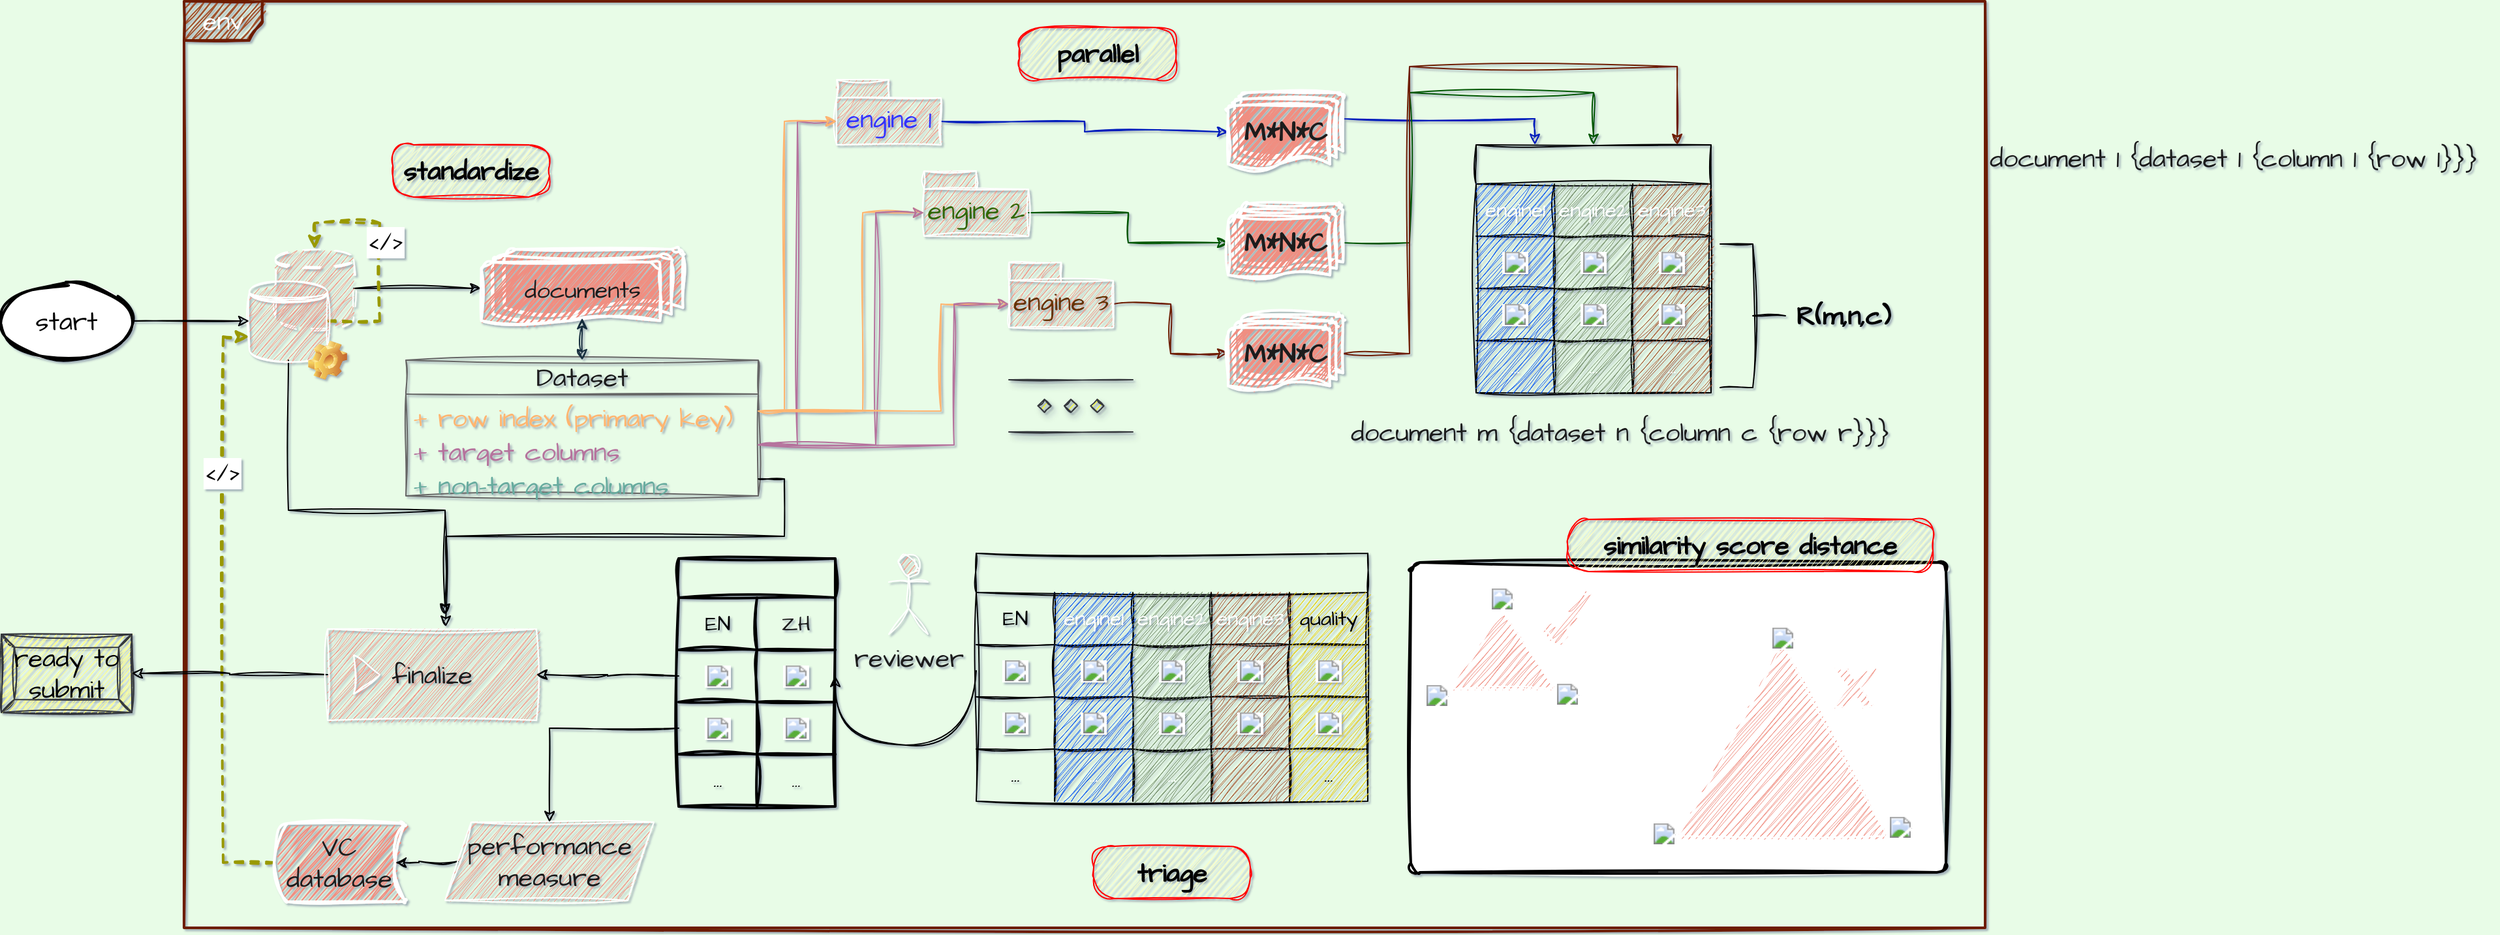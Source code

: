 <mxfile version="21.6.6" type="github">
  <diagram id="C5RBs43oDa-KdzZeNtuy" name="Page-1">
    <mxGraphModel dx="2187" dy="1726" grid="1" gridSize="10" guides="1" tooltips="1" connect="1" arrows="1" fold="1" page="1" pageScale="1" pageWidth="827" pageHeight="1169" background="#E8FCE7" math="0" shadow="1">
      <root>
        <mxCell id="WIyWlLk6GJQsqaUBKTNV-0" />
        <mxCell id="WIyWlLk6GJQsqaUBKTNV-1" parent="WIyWlLk6GJQsqaUBKTNV-0" />
        <mxCell id="p0VuEQ7NkK42tcOFO718-203" value="env" style="shape=umlFrame;whiteSpace=wrap;html=1;pointerEvents=0;sketch=1;hachureGap=4;jiggle=2;curveFitting=1;strokeColor=#6D1F00;fontFamily=Architects Daughter;fontSource=https%3A%2F%2Ffonts.googleapis.com%2Fcss%3Ffamily%3DArchitects%2BDaughter;fontSize=20;fontColor=#ffffff;fillColor=#a0522d;strokeWidth=2;" parent="WIyWlLk6GJQsqaUBKTNV-1" vertex="1">
          <mxGeometry x="-80" y="-90" width="1380" height="710" as="geometry" />
        </mxCell>
        <mxCell id="IZ7F1ha4ZCvd-yjFHaQW-41" value="" style="rounded=1;whiteSpace=wrap;html=1;absoluteArcSize=1;arcSize=14;strokeWidth=2;sketch=1;hachureGap=4;jiggle=2;curveFitting=1;fontFamily=Architects Daughter;fontSource=https%3A%2F%2Ffonts.googleapis.com%2Fcss%3Ffamily%3DArchitects%2BDaughter;fontSize=20;" vertex="1" parent="WIyWlLk6GJQsqaUBKTNV-1">
          <mxGeometry x="860" y="340" width="410" height="237.5" as="geometry" />
        </mxCell>
        <mxCell id="IZ7F1ha4ZCvd-yjFHaQW-28" style="edgeStyle=orthogonalEdgeStyle;rounded=0;sketch=1;hachureGap=4;jiggle=2;curveFitting=1;orthogonalLoop=1;jettySize=auto;html=1;exitX=1;exitY=0.5;exitDx=0;exitDy=0;entryX=0;entryY=0.5;entryDx=0;entryDy=0;entryPerimeter=0;fontFamily=Architects Daughter;fontSource=https%3A%2F%2Ffonts.googleapis.com%2Fcss%3Ffamily%3DArchitects%2BDaughter;fontSize=16;" edge="1" parent="WIyWlLk6GJQsqaUBKTNV-1" source="p0VuEQ7NkK42tcOFO718-0" target="p0VuEQ7NkK42tcOFO718-26">
          <mxGeometry relative="1" as="geometry" />
        </mxCell>
        <mxCell id="p0VuEQ7NkK42tcOFO718-0" value="" style="shape=datastore;whiteSpace=wrap;html=1;sketch=1;hachureGap=4;jiggle=2;curveFitting=1;strokeColor=#FFFFFF;fontFamily=Architects Daughter;fontSource=https%3A%2F%2Ffonts.googleapis.com%2Fcss%3Ffamily%3DArchitects%2BDaughter;fontSize=20;fontColor=#1A1A1A;fillColor=#F08E81;dashed=1;dashPattern=12 12;" parent="WIyWlLk6GJQsqaUBKTNV-1" vertex="1">
          <mxGeometry x="-10" y="100" width="60" height="60" as="geometry" />
        </mxCell>
        <mxCell id="22cytiao_hUwYOvKhTah-13" style="edgeStyle=orthogonalEdgeStyle;rounded=0;sketch=1;hachureGap=4;jiggle=2;curveFitting=1;orthogonalLoop=1;jettySize=auto;html=1;exitX=1;exitY=0.5;exitDx=0;exitDy=0;entryX=0.5;entryY=0;entryDx=0;entryDy=0;fontFamily=Architects Daughter;fontSource=https%3A%2F%2Ffonts.googleapis.com%2Fcss%3Ffamily%3DArchitects%2BDaughter;fontSize=16;strokeColor=#999900;dashed=1;strokeWidth=2;" parent="WIyWlLk6GJQsqaUBKTNV-1" source="p0VuEQ7NkK42tcOFO718-1" target="p0VuEQ7NkK42tcOFO718-0" edge="1">
          <mxGeometry relative="1" as="geometry">
            <Array as="points">
              <mxPoint x="70" y="155" />
              <mxPoint x="70" y="80" />
              <mxPoint x="20" y="80" />
            </Array>
          </mxGeometry>
        </mxCell>
        <mxCell id="IZ7F1ha4ZCvd-yjFHaQW-27" value="&amp;lt;/&amp;gt;" style="edgeLabel;html=1;align=center;verticalAlign=middle;resizable=0;points=[];fontSize=20;fontFamily=Architects Daughter;" vertex="1" connectable="0" parent="22cytiao_hUwYOvKhTah-13">
          <mxGeometry x="0.091" y="-4" relative="1" as="geometry">
            <mxPoint as="offset" />
          </mxGeometry>
        </mxCell>
        <mxCell id="IZ7F1ha4ZCvd-yjFHaQW-42" style="edgeStyle=orthogonalEdgeStyle;rounded=0;sketch=1;hachureGap=4;jiggle=2;curveFitting=1;orthogonalLoop=1;jettySize=auto;html=1;exitX=0.5;exitY=1;exitDx=0;exitDy=0;fontFamily=Architects Daughter;fontSource=https%3A%2F%2Ffonts.googleapis.com%2Fcss%3Ffamily%3DArchitects%2BDaughter;fontSize=16;" edge="1" parent="WIyWlLk6GJQsqaUBKTNV-1" source="p0VuEQ7NkK42tcOFO718-1">
          <mxGeometry relative="1" as="geometry">
            <mxPoint x="120" y="380" as="targetPoint" />
            <Array as="points">
              <mxPoint y="300" />
              <mxPoint x="120" y="300" />
            </Array>
          </mxGeometry>
        </mxCell>
        <mxCell id="p0VuEQ7NkK42tcOFO718-1" value="" style="shape=datastore;whiteSpace=wrap;html=1;sketch=1;hachureGap=4;jiggle=2;curveFitting=1;strokeColor=#FFFFFF;fontFamily=Architects Daughter;fontSource=https%3A%2F%2Ffonts.googleapis.com%2Fcss%3Ffamily%3DArchitects%2BDaughter;fontSize=20;fontColor=#1A1A1A;fillColor=#F08E81;" parent="WIyWlLk6GJQsqaUBKTNV-1" vertex="1">
          <mxGeometry x="-30" y="125" width="60" height="60" as="geometry" />
        </mxCell>
        <mxCell id="p0VuEQ7NkK42tcOFO718-21" value="Dataset" style="swimlane;fontStyle=0;childLayout=stackLayout;horizontal=1;startSize=26;fillColor=none;horizontalStack=0;resizeParent=1;resizeParentMax=0;resizeLast=0;collapsible=1;marginBottom=0;whiteSpace=wrap;html=1;sketch=1;hachureGap=4;jiggle=2;curveFitting=1;strokeColor=#666666;fontFamily=Architects Daughter;fontSource=https%3A%2F%2Ffonts.googleapis.com%2Fcss%3Ffamily%3DArchitects%2BDaughter;fontSize=20;fontColor=#1A1A1A;" parent="WIyWlLk6GJQsqaUBKTNV-1" vertex="1">
          <mxGeometry x="90" y="185" width="270" height="104" as="geometry" />
        </mxCell>
        <mxCell id="p0VuEQ7NkK42tcOFO718-22" value="&lt;font color=&quot;#ffb570&quot;&gt;+ row index (primary key)&lt;/font&gt;" style="text;strokeColor=none;fillColor=none;align=left;verticalAlign=top;spacingLeft=4;spacingRight=4;overflow=hidden;rotatable=0;points=[[0,0.5],[1,0.5]];portConstraint=eastwest;whiteSpace=wrap;html=1;fontSize=20;fontFamily=Architects Daughter;fontColor=#1A1A1A;" parent="p0VuEQ7NkK42tcOFO718-21" vertex="1">
          <mxGeometry y="26" width="270" height="26" as="geometry" />
        </mxCell>
        <mxCell id="p0VuEQ7NkK42tcOFO718-23" value="&lt;font color=&quot;#b5739d&quot;&gt;+ target columns&lt;/font&gt;" style="text;strokeColor=none;fillColor=none;align=left;verticalAlign=top;spacingLeft=4;spacingRight=4;overflow=hidden;rotatable=0;points=[[0,0.5],[1,0.5]];portConstraint=eastwest;whiteSpace=wrap;html=1;fontSize=20;fontFamily=Architects Daughter;fontColor=#1A1A1A;" parent="p0VuEQ7NkK42tcOFO718-21" vertex="1">
          <mxGeometry y="52" width="270" height="26" as="geometry" />
        </mxCell>
        <mxCell id="p0VuEQ7NkK42tcOFO718-24" value="&lt;font color=&quot;#67ab9f&quot;&gt;+ non-target columns&lt;/font&gt;" style="text;strokeColor=none;fillColor=none;align=left;verticalAlign=top;spacingLeft=4;spacingRight=4;overflow=hidden;rotatable=0;points=[[0,0.5],[1,0.5]];portConstraint=eastwest;whiteSpace=wrap;html=1;fontSize=20;fontFamily=Architects Daughter;fontColor=#1A1A1A;" parent="p0VuEQ7NkK42tcOFO718-21" vertex="1">
          <mxGeometry y="78" width="270" height="26" as="geometry" />
        </mxCell>
        <mxCell id="p0VuEQ7NkK42tcOFO718-26" value="&lt;font style=&quot;font-size: 18px;&quot;&gt;documents&lt;/font&gt;" style="strokeWidth=2;html=1;shape=mxgraph.flowchart.multi-document;whiteSpace=wrap;sketch=1;hachureGap=4;jiggle=2;curveFitting=1;strokeColor=#FFFFFF;fontFamily=Architects Daughter;fontSource=https%3A%2F%2Ffonts.googleapis.com%2Fcss%3Ffamily%3DArchitects%2BDaughter;fontSize=20;fontColor=#1A1A1A;fillColor=#F08E81;" parent="WIyWlLk6GJQsqaUBKTNV-1" vertex="1">
          <mxGeometry x="147.75" y="100" width="154.5" height="60" as="geometry" />
        </mxCell>
        <mxCell id="p0VuEQ7NkK42tcOFO718-76" style="edgeStyle=orthogonalEdgeStyle;rounded=0;sketch=1;hachureGap=4;jiggle=2;curveFitting=1;orthogonalLoop=1;jettySize=auto;html=1;exitX=0;exitY=0;exitDx=80;exitDy=32;exitPerimeter=0;entryX=0;entryY=0.5;entryDx=0;entryDy=0;entryPerimeter=0;strokeColor=#005700;fontFamily=Architects Daughter;fontSource=https%3A%2F%2Ffonts.googleapis.com%2Fcss%3Ffamily%3DArchitects%2BDaughter;fontSize=16;fontColor=#1A1A1A;fillColor=#008a00;" parent="WIyWlLk6GJQsqaUBKTNV-1" source="p0VuEQ7NkK42tcOFO718-64" target="p0VuEQ7NkK42tcOFO718-71" edge="1">
          <mxGeometry relative="1" as="geometry" />
        </mxCell>
        <mxCell id="p0VuEQ7NkK42tcOFO718-64" value="&lt;span style=&quot;font-weight: normal;&quot;&gt;&lt;font color=&quot;#336600&quot;&gt;engine 2&lt;/font&gt;&lt;/span&gt;" style="shape=folder;fontStyle=1;spacingTop=10;tabWidth=40;tabHeight=14;tabPosition=left;html=1;whiteSpace=wrap;sketch=1;hachureGap=4;jiggle=2;curveFitting=1;strokeColor=#FFFFFF;fontFamily=Architects Daughter;fontSource=https%3A%2F%2Ffonts.googleapis.com%2Fcss%3Ffamily%3DArchitects%2BDaughter;fontSize=20;fontColor=#1A1A1A;fillColor=#F08E81;" parent="WIyWlLk6GJQsqaUBKTNV-1" vertex="1">
          <mxGeometry x="487" y="40" width="80" height="50" as="geometry" />
        </mxCell>
        <mxCell id="p0VuEQ7NkK42tcOFO718-177" style="edgeStyle=orthogonalEdgeStyle;rounded=0;sketch=1;hachureGap=4;jiggle=2;curveFitting=1;orthogonalLoop=1;jettySize=auto;html=1;exitX=0;exitY=0;exitDx=80;exitDy=32;exitPerimeter=0;entryX=0;entryY=0.5;entryDx=0;entryDy=0;entryPerimeter=0;strokeColor=#6D1F00;fontFamily=Architects Daughter;fontSource=https%3A%2F%2Ffonts.googleapis.com%2Fcss%3Ffamily%3DArchitects%2BDaughter;fontSize=16;fontColor=#1A1A1A;fillColor=#a0522d;" parent="WIyWlLk6GJQsqaUBKTNV-1" source="p0VuEQ7NkK42tcOFO718-65" target="p0VuEQ7NkK42tcOFO718-72" edge="1">
          <mxGeometry relative="1" as="geometry" />
        </mxCell>
        <mxCell id="p0VuEQ7NkK42tcOFO718-75" style="edgeStyle=orthogonalEdgeStyle;rounded=0;sketch=1;hachureGap=4;jiggle=2;curveFitting=1;orthogonalLoop=1;jettySize=auto;html=1;exitX=0;exitY=0;exitDx=80;exitDy=32;exitPerimeter=0;entryX=0;entryY=0.5;entryDx=0;entryDy=0;entryPerimeter=0;strokeColor=#001DBC;fontFamily=Architects Daughter;fontSource=https%3A%2F%2Ffonts.googleapis.com%2Fcss%3Ffamily%3DArchitects%2BDaughter;fontSize=16;fontColor=#1A1A1A;fillColor=#0050ef;" parent="WIyWlLk6GJQsqaUBKTNV-1" source="p0VuEQ7NkK42tcOFO718-66" target="p0VuEQ7NkK42tcOFO718-70" edge="1">
          <mxGeometry relative="1" as="geometry" />
        </mxCell>
        <mxCell id="p0VuEQ7NkK42tcOFO718-66" value="&lt;span style=&quot;font-weight: normal;&quot;&gt;&lt;font color=&quot;#3333ff&quot;&gt;engine 1&lt;/font&gt;&lt;/span&gt;" style="shape=folder;fontStyle=1;spacingTop=10;tabWidth=40;tabHeight=14;tabPosition=left;html=1;whiteSpace=wrap;sketch=1;hachureGap=4;jiggle=2;curveFitting=1;strokeColor=#FFFFFF;fontFamily=Architects Daughter;fontSource=https%3A%2F%2Ffonts.googleapis.com%2Fcss%3Ffamily%3DArchitects%2BDaughter;fontSize=20;fontColor=#1A1A1A;fillColor=#F08E81;" parent="WIyWlLk6GJQsqaUBKTNV-1" vertex="1">
          <mxGeometry x="420" y="-30" width="80" height="50" as="geometry" />
        </mxCell>
        <mxCell id="22cytiao_hUwYOvKhTah-52" style="edgeStyle=orthogonalEdgeStyle;rounded=0;sketch=1;hachureGap=4;jiggle=2;curveFitting=1;orthogonalLoop=1;jettySize=auto;html=1;exitX=1;exitY=0.5;exitDx=0;exitDy=0;exitPerimeter=0;entryX=0.25;entryY=0;entryDx=0;entryDy=0;fontFamily=Architects Daughter;fontSource=https%3A%2F%2Ffonts.googleapis.com%2Fcss%3Ffamily%3DArchitects%2BDaughter;fontSize=16;fillColor=#0050ef;strokeColor=#001DBC;" parent="WIyWlLk6GJQsqaUBKTNV-1" source="p0VuEQ7NkK42tcOFO718-70" target="p0VuEQ7NkK42tcOFO718-99" edge="1">
          <mxGeometry relative="1" as="geometry">
            <Array as="points">
              <mxPoint x="808" />
              <mxPoint x="955" />
            </Array>
          </mxGeometry>
        </mxCell>
        <mxCell id="p0VuEQ7NkK42tcOFO718-70" value="&lt;b&gt;M*N*C&lt;/b&gt;" style="strokeWidth=2;html=1;shape=mxgraph.flowchart.multi-document;whiteSpace=wrap;sketch=1;hachureGap=4;jiggle=2;curveFitting=1;strokeColor=#FFFFFF;fontFamily=Architects Daughter;fontSource=https%3A%2F%2Ffonts.googleapis.com%2Fcss%3Ffamily%3DArchitects%2BDaughter;fontSize=20;fontColor=#1A1A1A;fillColor=#F08E81;" parent="WIyWlLk6GJQsqaUBKTNV-1" vertex="1">
          <mxGeometry x="720" y="-20" width="88" height="60" as="geometry" />
        </mxCell>
        <mxCell id="IZ7F1ha4ZCvd-yjFHaQW-18" style="edgeStyle=orthogonalEdgeStyle;rounded=0;sketch=1;hachureGap=4;jiggle=2;curveFitting=1;orthogonalLoop=1;jettySize=auto;html=1;exitX=1;exitY=0.5;exitDx=0;exitDy=0;exitPerimeter=0;entryX=0.5;entryY=0;entryDx=0;entryDy=0;fontFamily=Architects Daughter;fontSource=https%3A%2F%2Ffonts.googleapis.com%2Fcss%3Ffamily%3DArchitects%2BDaughter;fontSize=16;fillColor=#008a00;strokeColor=#005700;" edge="1" parent="WIyWlLk6GJQsqaUBKTNV-1" source="p0VuEQ7NkK42tcOFO718-71" target="p0VuEQ7NkK42tcOFO718-99">
          <mxGeometry relative="1" as="geometry">
            <Array as="points">
              <mxPoint x="859" y="95" />
              <mxPoint x="859" y="-20" />
              <mxPoint x="1000" y="-20" />
            </Array>
          </mxGeometry>
        </mxCell>
        <mxCell id="p0VuEQ7NkK42tcOFO718-71" value="&lt;b&gt;M*N*C&lt;/b&gt;" style="strokeWidth=2;html=1;shape=mxgraph.flowchart.multi-document;whiteSpace=wrap;sketch=1;hachureGap=4;jiggle=2;curveFitting=1;strokeColor=#FFFFFF;fontFamily=Architects Daughter;fontSource=https%3A%2F%2Ffonts.googleapis.com%2Fcss%3Ffamily%3DArchitects%2BDaughter;fontSize=20;fontColor=#1A1A1A;fillColor=#F08E81;" parent="WIyWlLk6GJQsqaUBKTNV-1" vertex="1">
          <mxGeometry x="720" y="65" width="88" height="60" as="geometry" />
        </mxCell>
        <mxCell id="p0VuEQ7NkK42tcOFO718-80" style="edgeStyle=orthogonalEdgeStyle;rounded=0;sketch=1;hachureGap=4;jiggle=2;curveFitting=1;orthogonalLoop=1;jettySize=auto;html=1;entryX=0;entryY=0;entryDx=0;entryDy=32;entryPerimeter=0;strokeColor=#B5739D;fontFamily=Architects Daughter;fontSource=https%3A%2F%2Ffonts.googleapis.com%2Fcss%3Ffamily%3DArchitects%2BDaughter;fontSize=16;fontColor=#1A1A1A;" parent="WIyWlLk6GJQsqaUBKTNV-1" source="p0VuEQ7NkK42tcOFO718-23" target="p0VuEQ7NkK42tcOFO718-66" edge="1">
          <mxGeometry relative="1" as="geometry" />
        </mxCell>
        <mxCell id="p0VuEQ7NkK42tcOFO718-81" value="" style="verticalLabelPosition=bottom;verticalAlign=top;html=1;shape=mxgraph.flowchart.parallel_mode;pointerEvents=1;sketch=1;hachureGap=4;jiggle=2;curveFitting=1;strokeColor=#36393d;fontFamily=Architects Daughter;fontSource=https%3A%2F%2Ffonts.googleapis.com%2Fcss%3Ffamily%3DArchitects%2BDaughter;fontSize=20;fillColor=#ffff88;shadow=1;" parent="WIyWlLk6GJQsqaUBKTNV-1" vertex="1">
          <mxGeometry x="552" y="200" width="95" height="40" as="geometry" />
        </mxCell>
        <mxCell id="p0VuEQ7NkK42tcOFO718-82" value="" style="verticalLabelPosition=bottom;verticalAlign=top;html=1;shape=mxgraph.basic.acute_triangle;dx=0.5;sketch=1;hachureGap=4;jiggle=2;curveFitting=1;strokeColor=#FFFFFF;fontFamily=Architects Daughter;fontSource=https%3A%2F%2Ffonts.googleapis.com%2Fcss%3Ffamily%3DArchitects%2BDaughter;fontSize=20;fontColor=#1A1A1A;fillColor=#F08E81;" parent="WIyWlLk6GJQsqaUBKTNV-1" vertex="1">
          <mxGeometry x="890" y="377" width="80" height="60" as="geometry" />
        </mxCell>
        <mxCell id="p0VuEQ7NkK42tcOFO718-84" value="" style="verticalLabelPosition=bottom;verticalAlign=top;html=1;shape=mxgraph.basic.acute_triangle;dx=0.5;sketch=1;hachureGap=4;jiggle=2;curveFitting=1;strokeColor=#FFFFFF;fontFamily=Architects Daughter;fontSource=https%3A%2F%2Ffonts.googleapis.com%2Fcss%3Ffamily%3DArchitects%2BDaughter;fontSize=20;fontColor=#1A1A1A;fillColor=#F08E81;" parent="WIyWlLk6GJQsqaUBKTNV-1" vertex="1">
          <mxGeometry x="1065" y="402" width="160" height="147.5" as="geometry" />
        </mxCell>
        <mxCell id="22cytiao_hUwYOvKhTah-31" style="edgeStyle=orthogonalEdgeStyle;rounded=0;sketch=1;hachureGap=4;jiggle=2;curveFitting=1;orthogonalLoop=1;jettySize=auto;html=1;exitX=0;exitY=0.5;exitDx=0;exitDy=0;exitPerimeter=0;entryX=0;entryY=0.7;entryDx=0;entryDy=0;fontFamily=Architects Daughter;fontSource=https%3A%2F%2Ffonts.googleapis.com%2Fcss%3Ffamily%3DArchitects%2BDaughter;fontSize=16;dashed=1;strokeWidth=2;strokeColor=#999900;" parent="WIyWlLk6GJQsqaUBKTNV-1" source="p0VuEQ7NkK42tcOFO718-90" target="p0VuEQ7NkK42tcOFO718-1" edge="1">
          <mxGeometry relative="1" as="geometry">
            <Array as="points">
              <mxPoint x="-50" y="570" />
              <mxPoint x="-50" y="167" />
            </Array>
          </mxGeometry>
        </mxCell>
        <mxCell id="IZ7F1ha4ZCvd-yjFHaQW-24" value="&amp;lt;/&amp;gt;" style="edgeLabel;html=1;align=center;verticalAlign=middle;resizable=0;points=[];fontSize=20;fontFamily=Architects Daughter;" vertex="1" connectable="0" parent="22cytiao_hUwYOvKhTah-31">
          <mxGeometry x="0.463" y="1" relative="1" as="geometry">
            <mxPoint as="offset" />
          </mxGeometry>
        </mxCell>
        <mxCell id="p0VuEQ7NkK42tcOFO718-90" value="VC database" style="strokeWidth=2;html=1;shape=mxgraph.flowchart.stored_data;whiteSpace=wrap;sketch=1;hachureGap=4;jiggle=2;curveFitting=1;strokeColor=#FFFFFF;fontFamily=Architects Daughter;fontSource=https%3A%2F%2Ffonts.googleapis.com%2Fcss%3Ffamily%3DArchitects%2BDaughter;fontSize=20;fontColor=#1A1A1A;fillColor=#F08E81;rotation=0;" parent="WIyWlLk6GJQsqaUBKTNV-1" vertex="1">
          <mxGeometry x="-11" y="540" width="100" height="60" as="geometry" />
        </mxCell>
        <mxCell id="p0VuEQ7NkK42tcOFO718-91" value="ready to submit" style="labelPosition=center;verticalLabelPosition=middle;align=center;html=1;shape=mxgraph.basic.button;dx=10;whiteSpace=wrap;sketch=1;hachureGap=4;jiggle=2;curveFitting=1;strokeColor=#36393d;fontFamily=Architects Daughter;fontSource=https%3A%2F%2Ffonts.googleapis.com%2Fcss%3Ffamily%3DArchitects%2BDaughter;fontSize=20;fillColor=#ffff88;" parent="WIyWlLk6GJQsqaUBKTNV-1" vertex="1">
          <mxGeometry x="-220" y="395" width="100" height="60" as="geometry" />
        </mxCell>
        <mxCell id="IZ7F1ha4ZCvd-yjFHaQW-21" style="edgeStyle=orthogonalEdgeStyle;rounded=0;sketch=1;hachureGap=4;jiggle=2;curveFitting=1;orthogonalLoop=1;jettySize=auto;html=1;exitX=0;exitY=0.5;exitDx=0;exitDy=0;entryX=1;entryY=0.5;entryDx=0;entryDy=0;entryPerimeter=0;fontFamily=Architects Daughter;fontSource=https%3A%2F%2Ffonts.googleapis.com%2Fcss%3Ffamily%3DArchitects%2BDaughter;fontSize=16;" edge="1" parent="WIyWlLk6GJQsqaUBKTNV-1" source="p0VuEQ7NkK42tcOFO718-96" target="p0VuEQ7NkK42tcOFO718-91">
          <mxGeometry relative="1" as="geometry" />
        </mxCell>
        <mxCell id="p0VuEQ7NkK42tcOFO718-96" value="finalize" style="html=1;whiteSpace=wrap;container=1;recursiveResize=0;collapsible=0;sketch=1;hachureGap=4;jiggle=2;curveFitting=1;strokeColor=#FFFFFF;fontFamily=Architects Daughter;fontSource=https%3A%2F%2Ffonts.googleapis.com%2Fcss%3Ffamily%3DArchitects%2BDaughter;fontSize=20;fontColor=#1A1A1A;fillColor=#F08E81;" parent="WIyWlLk6GJQsqaUBKTNV-1" vertex="1">
          <mxGeometry x="30" y="391" width="160" height="70" as="geometry" />
        </mxCell>
        <mxCell id="p0VuEQ7NkK42tcOFO718-97" value="" style="triangle;html=1;whiteSpace=wrap;sketch=1;hachureGap=4;jiggle=2;curveFitting=1;strokeColor=#FFFFFF;fontFamily=Architects Daughter;fontSource=https%3A%2F%2Ffonts.googleapis.com%2Fcss%3Ffamily%3DArchitects%2BDaughter;fontSize=20;fontColor=#1A1A1A;fillColor=#F08E81;" parent="p0VuEQ7NkK42tcOFO718-96" vertex="1">
          <mxGeometry x="20" y="20" width="20" height="30" as="geometry" />
        </mxCell>
        <mxCell id="p0VuEQ7NkK42tcOFO718-99" value="" style="shape=table;startSize=30;container=1;collapsible=0;childLayout=tableLayout;fontSize=16;sketch=1;hachureGap=4;jiggle=2;curveFitting=1;fontFamily=Architects Daughter;fontSource=https%3A%2F%2Ffonts.googleapis.com%2Fcss%3Ffamily%3DArchitects%2BDaughter;gradientColor=none;fillColor=none;" parent="WIyWlLk6GJQsqaUBKTNV-1" vertex="1">
          <mxGeometry x="910" y="20" width="180" height="190" as="geometry" />
        </mxCell>
        <mxCell id="p0VuEQ7NkK42tcOFO718-100" value="" style="shape=tableRow;horizontal=0;startSize=0;swimlaneHead=0;swimlaneBody=0;strokeColor=inherit;top=0;left=0;bottom=0;right=0;collapsible=0;dropTarget=0;fillColor=none;points=[[0,0.5],[1,0.5]];portConstraint=eastwest;fontSize=16;sketch=1;hachureGap=4;jiggle=2;curveFitting=1;fontFamily=Architects Daughter;fontSource=https%3A%2F%2Ffonts.googleapis.com%2Fcss%3Ffamily%3DArchitects%2BDaughter;fontColor=#1A1A1A;" parent="p0VuEQ7NkK42tcOFO718-99" vertex="1">
          <mxGeometry y="30" width="180" height="40" as="geometry" />
        </mxCell>
        <mxCell id="p0VuEQ7NkK42tcOFO718-101" value="engine1" style="shape=partialRectangle;html=1;whiteSpace=wrap;connectable=0;strokeColor=#001DBC;overflow=hidden;fillColor=#0050ef;top=0;left=0;bottom=0;right=0;pointerEvents=1;fontSize=16;sketch=1;hachureGap=4;jiggle=2;curveFitting=1;fontFamily=Architects Daughter;fontSource=https%3A%2F%2Ffonts.googleapis.com%2Fcss%3Ffamily%3DArchitects%2BDaughter;fontColor=#ffffff;" parent="p0VuEQ7NkK42tcOFO718-100" vertex="1">
          <mxGeometry width="60" height="40" as="geometry">
            <mxRectangle width="60" height="40" as="alternateBounds" />
          </mxGeometry>
        </mxCell>
        <mxCell id="p0VuEQ7NkK42tcOFO718-102" value="engine2" style="shape=partialRectangle;html=1;whiteSpace=wrap;connectable=0;strokeColor=#3A5431;overflow=hidden;fillColor=#6d8764;top=0;left=0;bottom=0;right=0;pointerEvents=1;fontSize=16;sketch=1;hachureGap=4;jiggle=2;curveFitting=1;fontFamily=Architects Daughter;fontSource=https%3A%2F%2Ffonts.googleapis.com%2Fcss%3Ffamily%3DArchitects%2BDaughter;fontColor=#ffffff;" parent="p0VuEQ7NkK42tcOFO718-100" vertex="1">
          <mxGeometry x="60" width="60" height="40" as="geometry">
            <mxRectangle width="60" height="40" as="alternateBounds" />
          </mxGeometry>
        </mxCell>
        <mxCell id="p0VuEQ7NkK42tcOFO718-103" value="engine3" style="shape=partialRectangle;html=1;whiteSpace=wrap;connectable=0;strokeColor=#6D1F00;overflow=hidden;fillColor=#a0522d;top=0;left=0;bottom=0;right=0;pointerEvents=1;fontSize=16;sketch=1;hachureGap=4;jiggle=2;curveFitting=1;fontFamily=Architects Daughter;fontSource=https%3A%2F%2Ffonts.googleapis.com%2Fcss%3Ffamily%3DArchitects%2BDaughter;fontColor=#ffffff;" parent="p0VuEQ7NkK42tcOFO718-100" vertex="1">
          <mxGeometry x="120" width="60" height="40" as="geometry">
            <mxRectangle width="60" height="40" as="alternateBounds" />
          </mxGeometry>
        </mxCell>
        <mxCell id="p0VuEQ7NkK42tcOFO718-104" value="" style="shape=tableRow;horizontal=0;startSize=0;swimlaneHead=0;swimlaneBody=0;strokeColor=inherit;top=0;left=0;bottom=0;right=0;collapsible=0;dropTarget=0;fillColor=none;points=[[0,0.5],[1,0.5]];portConstraint=eastwest;fontSize=16;sketch=1;hachureGap=4;jiggle=2;curveFitting=1;fontFamily=Architects Daughter;fontSource=https%3A%2F%2Ffonts.googleapis.com%2Fcss%3Ffamily%3DArchitects%2BDaughter;fontColor=#1A1A1A;" parent="p0VuEQ7NkK42tcOFO718-99" vertex="1">
          <mxGeometry y="70" width="180" height="40" as="geometry" />
        </mxCell>
        <mxCell id="p0VuEQ7NkK42tcOFO718-105" value="&lt;img style=&quot;border: 0px; -webkit-tap-highlight-color: transparent; font-feature-settings: &amp;quot;liga&amp;quot; 0; font-variant-ligatures: no-contextual; font-family: &amp;quot;Google Sans&amp;quot;, Roboto, Arial, sans-serif; background: center center / 100% 100% no-repeat rgb(255, 255, 255); font-size: 14px; margin: 0px; outline: 0px; padding: 0px 2px; vertical-align: middle; display: inline-block; height: 1.2em; max-height: 1.2em; min-width: 1.2em; transform: translateY(-1px); width: 1.2em; color: rgb(31, 31, 31); text-align: start;&quot; src=&quot;https://fonts.gstatic.com/s/e/notoemoji/15.0/1f33c/512.png=s40&quot; aria-label=&quot;������&quot; alt=&quot;������&quot; class=&quot;iiJ4W&quot; data-emoji=&quot;������&quot;&gt;" style="shape=partialRectangle;html=1;whiteSpace=wrap;connectable=0;strokeColor=#001DBC;overflow=hidden;fillColor=#0050ef;top=0;left=0;bottom=0;right=0;pointerEvents=1;fontSize=16;sketch=1;hachureGap=4;jiggle=2;curveFitting=1;fontFamily=Architects Daughter;fontSource=https%3A%2F%2Ffonts.googleapis.com%2Fcss%3Ffamily%3DArchitects%2BDaughter;fontColor=#ffffff;" parent="p0VuEQ7NkK42tcOFO718-104" vertex="1">
          <mxGeometry width="60" height="40" as="geometry">
            <mxRectangle width="60" height="40" as="alternateBounds" />
          </mxGeometry>
        </mxCell>
        <mxCell id="p0VuEQ7NkK42tcOFO718-106" value="&lt;img style=&quot;border: 0px; -webkit-tap-highlight-color: transparent; font-feature-settings: &amp;quot;liga&amp;quot; 0; font-variant-ligatures: no-contextual; font-family: &amp;quot;Google Sans&amp;quot;, Roboto, Arial, sans-serif; background: center center / 100% 100% no-repeat rgb(255, 255, 255); font-size: 14px; margin: 0px; outline: 0px; padding: 0px 2px; vertical-align: middle; display: inline-block; height: 1.2em; max-height: 1.2em; min-width: 1.2em; transform: translateY(-1px); width: 1.2em; color: rgb(31, 31, 31); text-align: start;&quot; src=&quot;https://fonts.gstatic.com/s/e/notoemoji/15.0/1f3f5_fe0f/512.png=s40&quot; aria-label=&quot;������️&quot; alt=&quot;������️&quot; class=&quot;iiJ4W&quot; data-emoji=&quot;������️&quot;&gt;" style="shape=partialRectangle;html=1;whiteSpace=wrap;connectable=0;strokeColor=#3A5431;overflow=hidden;fillColor=#6d8764;top=0;left=0;bottom=0;right=0;pointerEvents=1;fontSize=16;sketch=1;hachureGap=4;jiggle=2;curveFitting=1;fontFamily=Architects Daughter;fontSource=https%3A%2F%2Ffonts.googleapis.com%2Fcss%3Ffamily%3DArchitects%2BDaughter;fontColor=#ffffff;" parent="p0VuEQ7NkK42tcOFO718-104" vertex="1">
          <mxGeometry x="60" width="60" height="40" as="geometry">
            <mxRectangle width="60" height="40" as="alternateBounds" />
          </mxGeometry>
        </mxCell>
        <mxCell id="p0VuEQ7NkK42tcOFO718-107" value="&lt;img style=&quot;border: 0px; -webkit-tap-highlight-color: transparent; font-feature-settings: &amp;quot;liga&amp;quot; 0; font-variant-ligatures: no-contextual; font-family: &amp;quot;Google Sans&amp;quot;, Roboto, Arial, sans-serif; background: center center / 100% 100% no-repeat rgb(255, 255, 255); font-size: 14px; margin: 0px; outline: 0px; padding: 0px 2px; vertical-align: middle; display: inline-block; height: 1.2em; max-height: 1.2em; min-width: 1.2em; transform: translateY(-1px); width: 1.2em; color: rgb(31, 31, 31); text-align: start;&quot; src=&quot;https://fonts.gstatic.com/s/e/notoemoji/15.0/1f338/512.png=s40&quot; aria-label=&quot;������&quot; alt=&quot;������&quot; class=&quot;iiJ4W&quot; data-emoji=&quot;������&quot;&gt;" style="shape=partialRectangle;html=1;whiteSpace=wrap;connectable=0;strokeColor=#6D1F00;overflow=hidden;fillColor=#a0522d;top=0;left=0;bottom=0;right=0;pointerEvents=1;fontSize=16;sketch=1;hachureGap=4;jiggle=2;curveFitting=1;fontFamily=Architects Daughter;fontSource=https%3A%2F%2Ffonts.googleapis.com%2Fcss%3Ffamily%3DArchitects%2BDaughter;fontColor=#ffffff;" parent="p0VuEQ7NkK42tcOFO718-104" vertex="1">
          <mxGeometry x="120" width="60" height="40" as="geometry">
            <mxRectangle width="60" height="40" as="alternateBounds" />
          </mxGeometry>
        </mxCell>
        <mxCell id="p0VuEQ7NkK42tcOFO718-108" value="" style="shape=tableRow;horizontal=0;startSize=0;swimlaneHead=0;swimlaneBody=0;strokeColor=inherit;top=0;left=0;bottom=0;right=0;collapsible=0;dropTarget=0;fillColor=none;points=[[0,0.5],[1,0.5]];portConstraint=eastwest;fontSize=16;sketch=1;hachureGap=4;jiggle=2;curveFitting=1;fontFamily=Architects Daughter;fontSource=https%3A%2F%2Ffonts.googleapis.com%2Fcss%3Ffamily%3DArchitects%2BDaughter;fontColor=#1A1A1A;" parent="p0VuEQ7NkK42tcOFO718-99" vertex="1">
          <mxGeometry y="110" width="180" height="40" as="geometry" />
        </mxCell>
        <mxCell id="p0VuEQ7NkK42tcOFO718-109" value="&lt;img style=&quot;border: 0px; -webkit-tap-highlight-color: transparent; font-feature-settings: &amp;quot;liga&amp;quot; 0; font-variant-ligatures: no-contextual; font-family: &amp;quot;Google Sans&amp;quot;, Roboto, Arial, sans-serif; background: center center / 100% 100% no-repeat rgb(255, 255, 255); font-size: 14px; margin: 0px; outline: 0px; padding: 0px 2px; vertical-align: middle; display: inline-block; height: 1.2em; max-height: 1.2em; min-width: 1.2em; transform: translateY(-1px); width: 1.2em; color: rgb(31, 31, 31); text-align: start;&quot; loading=&quot;lazy&quot; src=&quot;https://fonts.gstatic.com/s/e/notoemoji/15.0/1f34e/72.png&quot; aria-label=&quot;������&quot; alt=&quot;������&quot; class=&quot;iiJ4W&quot; data-emoji=&quot;������&quot;&gt;" style="shape=partialRectangle;html=1;whiteSpace=wrap;connectable=0;strokeColor=#001DBC;overflow=hidden;fillColor=#0050ef;top=0;left=0;bottom=0;right=0;pointerEvents=1;fontSize=16;sketch=1;hachureGap=4;jiggle=2;curveFitting=1;fontFamily=Architects Daughter;fontSource=https%3A%2F%2Ffonts.googleapis.com%2Fcss%3Ffamily%3DArchitects%2BDaughter;fontColor=#ffffff;" parent="p0VuEQ7NkK42tcOFO718-108" vertex="1">
          <mxGeometry width="60" height="40" as="geometry">
            <mxRectangle width="60" height="40" as="alternateBounds" />
          </mxGeometry>
        </mxCell>
        <mxCell id="p0VuEQ7NkK42tcOFO718-110" value="&lt;img style=&quot;border: 0px; -webkit-tap-highlight-color: transparent; font-feature-settings: &amp;quot;liga&amp;quot; 0; font-variant-ligatures: no-contextual; font-family: &amp;quot;Google Sans&amp;quot;, Roboto, Arial, sans-serif; background: center center / 100% 100% no-repeat rgb(255, 255, 255); font-size: 14px; margin: 0px; outline: 0px; padding: 0px 2px; vertical-align: middle; display: inline-block; height: 1.2em; max-height: 1.2em; min-width: 1.2em; transform: translateY(-1px); width: 1.2em; color: rgb(31, 31, 31); text-align: start;&quot; loading=&quot;lazy&quot; src=&quot;https://fonts.gstatic.com/s/e/notoemoji/15.0/2600_fe0f/72.png&quot; aria-label=&quot;☀️&quot; alt=&quot;☀️&quot; class=&quot;iiJ4W&quot; data-emoji=&quot;☀️&quot;&gt;" style="shape=partialRectangle;html=1;whiteSpace=wrap;connectable=0;strokeColor=#3A5431;overflow=hidden;fillColor=#6d8764;top=0;left=0;bottom=0;right=0;pointerEvents=1;fontSize=16;sketch=1;hachureGap=4;jiggle=2;curveFitting=1;fontFamily=Architects Daughter;fontSource=https%3A%2F%2Ffonts.googleapis.com%2Fcss%3Ffamily%3DArchitects%2BDaughter;fontColor=#ffffff;" parent="p0VuEQ7NkK42tcOFO718-108" vertex="1">
          <mxGeometry x="60" width="60" height="40" as="geometry">
            <mxRectangle width="60" height="40" as="alternateBounds" />
          </mxGeometry>
        </mxCell>
        <mxCell id="p0VuEQ7NkK42tcOFO718-111" value="&lt;img style=&quot;border: 0px; -webkit-tap-highlight-color: transparent; font-feature-settings: &amp;quot;liga&amp;quot; 0; font-variant-ligatures: no-contextual; font-family: &amp;quot;Google Sans&amp;quot;, Roboto, Arial, sans-serif; background: center center / 100% 100% no-repeat rgb(255, 255, 255); font-size: 14px; margin: 0px; outline: 0px; padding: 0px 2px; vertical-align: middle; display: inline-block; height: 1.2em; max-height: 1.2em; min-width: 1.2em; transform: translateY(-1px); width: 1.2em; color: rgb(31, 31, 31); text-align: start;&quot; loading=&quot;lazy&quot; src=&quot;https://fonts.gstatic.com/s/e/notoemoji/15.0/1f333/72.png&quot; aria-label=&quot;������&quot; alt=&quot;������&quot; class=&quot;iiJ4W&quot; data-emoji=&quot;������&quot;&gt;" style="shape=partialRectangle;html=1;whiteSpace=wrap;connectable=0;strokeColor=#6D1F00;overflow=hidden;fillColor=#a0522d;top=0;left=0;bottom=0;right=0;pointerEvents=1;fontSize=16;sketch=1;hachureGap=4;jiggle=2;curveFitting=1;fontFamily=Architects Daughter;fontSource=https%3A%2F%2Ffonts.googleapis.com%2Fcss%3Ffamily%3DArchitects%2BDaughter;fontColor=#ffffff;" parent="p0VuEQ7NkK42tcOFO718-108" vertex="1">
          <mxGeometry x="120" width="60" height="40" as="geometry">
            <mxRectangle width="60" height="40" as="alternateBounds" />
          </mxGeometry>
        </mxCell>
        <mxCell id="22cytiao_hUwYOvKhTah-15" style="shape=tableRow;horizontal=0;startSize=0;swimlaneHead=0;swimlaneBody=0;strokeColor=inherit;top=0;left=0;bottom=0;right=0;collapsible=0;dropTarget=0;fillColor=none;points=[[0,0.5],[1,0.5]];portConstraint=eastwest;fontSize=16;sketch=1;hachureGap=4;jiggle=2;curveFitting=1;fontFamily=Architects Daughter;fontSource=https%3A%2F%2Ffonts.googleapis.com%2Fcss%3Ffamily%3DArchitects%2BDaughter;fontColor=#1A1A1A;" parent="p0VuEQ7NkK42tcOFO718-99" vertex="1">
          <mxGeometry y="150" width="180" height="40" as="geometry" />
        </mxCell>
        <mxCell id="22cytiao_hUwYOvKhTah-16" value="..." style="shape=partialRectangle;html=1;whiteSpace=wrap;connectable=0;strokeColor=#001DBC;overflow=hidden;fillColor=#0050ef;top=0;left=0;bottom=0;right=0;pointerEvents=1;fontSize=16;sketch=1;hachureGap=4;jiggle=2;curveFitting=1;fontFamily=Architects Daughter;fontSource=https%3A%2F%2Ffonts.googleapis.com%2Fcss%3Ffamily%3DArchitects%2BDaughter;fontColor=#ffffff;" parent="22cytiao_hUwYOvKhTah-15" vertex="1">
          <mxGeometry width="60" height="40" as="geometry">
            <mxRectangle width="60" height="40" as="alternateBounds" />
          </mxGeometry>
        </mxCell>
        <mxCell id="22cytiao_hUwYOvKhTah-17" value="..." style="shape=partialRectangle;html=1;whiteSpace=wrap;connectable=0;strokeColor=#3A5431;overflow=hidden;fillColor=#6d8764;top=0;left=0;bottom=0;right=0;pointerEvents=1;fontSize=16;sketch=1;hachureGap=4;jiggle=2;curveFitting=1;fontFamily=Architects Daughter;fontSource=https%3A%2F%2Ffonts.googleapis.com%2Fcss%3Ffamily%3DArchitects%2BDaughter;fontColor=#ffffff;" parent="22cytiao_hUwYOvKhTah-15" vertex="1">
          <mxGeometry x="60" width="60" height="40" as="geometry">
            <mxRectangle width="60" height="40" as="alternateBounds" />
          </mxGeometry>
        </mxCell>
        <mxCell id="22cytiao_hUwYOvKhTah-18" value="..." style="shape=partialRectangle;html=1;whiteSpace=wrap;connectable=0;strokeColor=#6D1F00;overflow=hidden;fillColor=#a0522d;top=0;left=0;bottom=0;right=0;pointerEvents=1;fontSize=16;sketch=1;hachureGap=4;jiggle=2;curveFitting=1;fontFamily=Architects Daughter;fontSource=https%3A%2F%2Ffonts.googleapis.com%2Fcss%3Ffamily%3DArchitects%2BDaughter;fontColor=#ffffff;" parent="22cytiao_hUwYOvKhTah-15" vertex="1">
          <mxGeometry x="120" width="60" height="40" as="geometry">
            <mxRectangle width="60" height="40" as="alternateBounds" />
          </mxGeometry>
        </mxCell>
        <mxCell id="p0VuEQ7NkK42tcOFO718-125" value="" style="shape=table;startSize=30;container=1;collapsible=0;childLayout=tableLayout;strokeColor=default;fontSize=16;sketch=1;hachureGap=4;jiggle=2;curveFitting=1;fontFamily=Architects Daughter;fontSource=https%3A%2F%2Ffonts.googleapis.com%2Fcss%3Ffamily%3DArchitects%2BDaughter;fontColor=#1A1A1A;fillColor=none;" parent="WIyWlLk6GJQsqaUBKTNV-1" vertex="1">
          <mxGeometry x="527" y="333" width="300" height="190" as="geometry" />
        </mxCell>
        <mxCell id="p0VuEQ7NkK42tcOFO718-126" value="" style="shape=tableRow;horizontal=0;startSize=0;swimlaneHead=0;swimlaneBody=0;strokeColor=inherit;top=0;left=0;bottom=0;right=0;collapsible=0;dropTarget=0;fillColor=none;points=[[0,0.5],[1,0.5]];portConstraint=eastwest;fontSize=16;sketch=1;hachureGap=4;jiggle=2;curveFitting=1;fontFamily=Architects Daughter;fontSource=https%3A%2F%2Ffonts.googleapis.com%2Fcss%3Ffamily%3DArchitects%2BDaughter;fontColor=#1A1A1A;" parent="p0VuEQ7NkK42tcOFO718-125" vertex="1">
          <mxGeometry y="30" width="300" height="40" as="geometry" />
        </mxCell>
        <mxCell id="p0VuEQ7NkK42tcOFO718-127" value="EN" style="shape=partialRectangle;html=1;whiteSpace=wrap;connectable=0;overflow=hidden;top=0;left=0;bottom=0;right=0;pointerEvents=1;fontSize=16;sketch=1;hachureGap=4;jiggle=2;curveFitting=1;fontFamily=Architects Daughter;fontSource=https%3A%2F%2Ffonts.googleapis.com%2Fcss%3Ffamily%3DArchitects%2BDaughter;fillColor=none;" parent="p0VuEQ7NkK42tcOFO718-126" vertex="1">
          <mxGeometry width="60" height="40" as="geometry">
            <mxRectangle width="60" height="40" as="alternateBounds" />
          </mxGeometry>
        </mxCell>
        <mxCell id="p0VuEQ7NkK42tcOFO718-128" value="engine1" style="shape=partialRectangle;html=1;whiteSpace=wrap;connectable=0;strokeColor=#001DBC;overflow=hidden;fillColor=#0050ef;top=0;left=0;bottom=0;right=0;pointerEvents=1;fontSize=16;sketch=1;hachureGap=4;jiggle=2;curveFitting=1;fontFamily=Architects Daughter;fontSource=https%3A%2F%2Ffonts.googleapis.com%2Fcss%3Ffamily%3DArchitects%2BDaughter;fontColor=#ffffff;" parent="p0VuEQ7NkK42tcOFO718-126" vertex="1">
          <mxGeometry x="60" width="60" height="40" as="geometry">
            <mxRectangle width="60" height="40" as="alternateBounds" />
          </mxGeometry>
        </mxCell>
        <mxCell id="p0VuEQ7NkK42tcOFO718-129" value="engine2" style="shape=partialRectangle;html=1;whiteSpace=wrap;connectable=0;strokeColor=#3A5431;overflow=hidden;fillColor=#6d8764;top=0;left=0;bottom=0;right=0;pointerEvents=1;fontSize=16;sketch=1;hachureGap=4;jiggle=2;curveFitting=1;fontFamily=Architects Daughter;fontSource=https%3A%2F%2Ffonts.googleapis.com%2Fcss%3Ffamily%3DArchitects%2BDaughter;fontColor=#ffffff;" parent="p0VuEQ7NkK42tcOFO718-126" vertex="1">
          <mxGeometry x="120" width="60" height="40" as="geometry">
            <mxRectangle width="60" height="40" as="alternateBounds" />
          </mxGeometry>
        </mxCell>
        <mxCell id="p0VuEQ7NkK42tcOFO718-213" value="engine3" style="shape=partialRectangle;html=1;whiteSpace=wrap;connectable=0;strokeColor=#6D1F00;overflow=hidden;fillColor=#a0522d;top=0;left=0;bottom=0;right=0;pointerEvents=1;fontSize=16;sketch=1;hachureGap=4;jiggle=2;curveFitting=1;fontFamily=Architects Daughter;fontSource=https%3A%2F%2Ffonts.googleapis.com%2Fcss%3Ffamily%3DArchitects%2BDaughter;fontColor=#ffffff;" parent="p0VuEQ7NkK42tcOFO718-126" vertex="1">
          <mxGeometry x="180" width="60" height="40" as="geometry">
            <mxRectangle width="60" height="40" as="alternateBounds" />
          </mxGeometry>
        </mxCell>
        <mxCell id="p0VuEQ7NkK42tcOFO718-216" value="quality" style="shape=partialRectangle;html=1;whiteSpace=wrap;connectable=0;strokeColor=#B09500;overflow=hidden;fillColor=#e3c800;top=0;left=0;bottom=0;right=0;pointerEvents=1;fontSize=16;sketch=1;hachureGap=4;jiggle=2;curveFitting=1;fontFamily=Architects Daughter;fontSource=https%3A%2F%2Ffonts.googleapis.com%2Fcss%3Ffamily%3DArchitects%2BDaughter;fontColor=#000000;" parent="p0VuEQ7NkK42tcOFO718-126" vertex="1">
          <mxGeometry x="240" width="60" height="40" as="geometry">
            <mxRectangle width="60" height="40" as="alternateBounds" />
          </mxGeometry>
        </mxCell>
        <mxCell id="p0VuEQ7NkK42tcOFO718-130" value="" style="shape=tableRow;horizontal=0;startSize=0;swimlaneHead=0;swimlaneBody=0;strokeColor=inherit;top=0;left=0;bottom=0;right=0;collapsible=0;dropTarget=0;fillColor=none;points=[[0,0.5],[1,0.5]];portConstraint=eastwest;fontSize=16;sketch=1;hachureGap=4;jiggle=2;curveFitting=1;fontFamily=Architects Daughter;fontSource=https%3A%2F%2Ffonts.googleapis.com%2Fcss%3Ffamily%3DArchitects%2BDaughter;fontColor=#1A1A1A;" parent="p0VuEQ7NkK42tcOFO718-125" vertex="1">
          <mxGeometry y="70" width="300" height="40" as="geometry" />
        </mxCell>
        <mxCell id="p0VuEQ7NkK42tcOFO718-131" value="&lt;img style=&quot;-webkit-tap-highlight-color: transparent; border: 0px; font-feature-settings: &amp;quot;liga&amp;quot; 0; font-variant-ligatures: no-contextual; font-family: &amp;quot;Google Sans&amp;quot;, Roboto, Arial, sans-serif; background: center center / 100% 100% no-repeat rgb(255, 255, 255); font-size: 14px; margin: 0px; outline: 0px; padding: 0px 2px; vertical-align: middle; display: inline-block; height: 1.2em; max-height: 1.2em; min-width: 1.2em; transform: translateY(-1px); width: 1.2em; color: rgb(31, 31, 31); text-align: start;&quot; src=&quot;https://fonts.gstatic.com/s/e/notoemoji/15.0/1f33a/512.png=s40&quot; aria-label=&quot;������&quot; alt=&quot;������&quot; class=&quot;iiJ4W&quot; data-emoji=&quot;������&quot;&gt;" style="shape=partialRectangle;html=1;whiteSpace=wrap;connectable=0;overflow=hidden;top=0;left=0;bottom=0;right=0;pointerEvents=1;fontSize=16;sketch=1;hachureGap=4;jiggle=2;curveFitting=1;fontFamily=Architects Daughter;fontSource=https%3A%2F%2Ffonts.googleapis.com%2Fcss%3Ffamily%3DArchitects%2BDaughter;fillColor=none;" parent="p0VuEQ7NkK42tcOFO718-130" vertex="1">
          <mxGeometry width="60" height="40" as="geometry">
            <mxRectangle width="60" height="40" as="alternateBounds" />
          </mxGeometry>
        </mxCell>
        <mxCell id="p0VuEQ7NkK42tcOFO718-132" value="&lt;img style=&quot;-webkit-tap-highlight-color: transparent; border: 0px; font-feature-settings: &amp;quot;liga&amp;quot; 0; font-variant-ligatures: no-contextual; font-family: &amp;quot;Google Sans&amp;quot;, Roboto, Arial, sans-serif; background: center center / 100% 100% no-repeat rgb(255, 255, 255); font-size: 14px; margin: 0px; outline: 0px; padding: 0px 2px; vertical-align: middle; display: inline-block; height: 1.2em; max-height: 1.2em; min-width: 1.2em; transform: translateY(-1px); width: 1.2em; color: rgb(31, 31, 31); text-align: start;&quot; src=&quot;https://fonts.gstatic.com/s/e/notoemoji/15.0/1f33c/512.png=s40&quot; aria-label=&quot;������&quot; alt=&quot;������&quot; class=&quot;iiJ4W&quot; data-emoji=&quot;������&quot;&gt;" style="shape=partialRectangle;html=1;whiteSpace=wrap;connectable=0;strokeColor=#001DBC;overflow=hidden;fillColor=#0050ef;top=0;left=0;bottom=0;right=0;pointerEvents=1;fontSize=16;sketch=1;hachureGap=4;jiggle=2;curveFitting=1;fontFamily=Architects Daughter;fontSource=https%3A%2F%2Ffonts.googleapis.com%2Fcss%3Ffamily%3DArchitects%2BDaughter;fontColor=#ffffff;" parent="p0VuEQ7NkK42tcOFO718-130" vertex="1">
          <mxGeometry x="60" width="60" height="40" as="geometry">
            <mxRectangle width="60" height="40" as="alternateBounds" />
          </mxGeometry>
        </mxCell>
        <mxCell id="p0VuEQ7NkK42tcOFO718-133" value="&lt;img style=&quot;-webkit-tap-highlight-color: transparent; border: 0px; font-feature-settings: &amp;quot;liga&amp;quot; 0; font-variant-ligatures: no-contextual; font-family: &amp;quot;Google Sans&amp;quot;, Roboto, Arial, sans-serif; background: center center / 100% 100% no-repeat rgb(255, 255, 255); font-size: 14px; margin: 0px; outline: 0px; padding: 0px 2px; vertical-align: middle; display: inline-block; height: 1.2em; max-height: 1.2em; min-width: 1.2em; transform: translateY(-1px); width: 1.2em; color: rgb(31, 31, 31); text-align: start;&quot; src=&quot;https://fonts.gstatic.com/s/e/notoemoji/15.0/1f3f5_fe0f/512.png=s40&quot; aria-label=&quot;������️&quot; alt=&quot;������️&quot; class=&quot;iiJ4W&quot; data-emoji=&quot;������️&quot;&gt;" style="shape=partialRectangle;html=1;whiteSpace=wrap;connectable=0;strokeColor=#3A5431;overflow=hidden;fillColor=#6d8764;top=0;left=0;bottom=0;right=0;pointerEvents=1;fontSize=16;sketch=1;hachureGap=4;jiggle=2;curveFitting=1;fontFamily=Architects Daughter;fontSource=https%3A%2F%2Ffonts.googleapis.com%2Fcss%3Ffamily%3DArchitects%2BDaughter;fontColor=#ffffff;" parent="p0VuEQ7NkK42tcOFO718-130" vertex="1">
          <mxGeometry x="120" width="60" height="40" as="geometry">
            <mxRectangle width="60" height="40" as="alternateBounds" />
          </mxGeometry>
        </mxCell>
        <mxCell id="p0VuEQ7NkK42tcOFO718-214" value="&lt;img style=&quot;-webkit-tap-highlight-color: transparent; border: 0px; font-feature-settings: &amp;quot;liga&amp;quot; 0; font-variant-ligatures: no-contextual; font-family: &amp;quot;Google Sans&amp;quot;, Roboto, Arial, sans-serif; background: center center / 100% 100% no-repeat rgb(255, 255, 255); font-size: 14px; margin: 0px; outline: 0px; padding: 0px 2px; vertical-align: middle; display: inline-block; height: 1.2em; max-height: 1.2em; min-width: 1.2em; transform: translateY(-1px); width: 1.2em; color: rgb(31, 31, 31); text-align: start;&quot; src=&quot;https://fonts.gstatic.com/s/e/notoemoji/15.0/1f338/512.png=s40&quot; aria-label=&quot;������&quot; alt=&quot;������&quot; class=&quot;iiJ4W&quot; data-emoji=&quot;������&quot;&gt;" style="shape=partialRectangle;html=1;whiteSpace=wrap;connectable=0;strokeColor=#6D1F00;overflow=hidden;fillColor=#a0522d;top=0;left=0;bottom=0;right=0;pointerEvents=1;fontSize=16;sketch=1;hachureGap=4;jiggle=2;curveFitting=1;fontFamily=Architects Daughter;fontSource=https%3A%2F%2Ffonts.googleapis.com%2Fcss%3Ffamily%3DArchitects%2BDaughter;fontColor=#ffffff;" parent="p0VuEQ7NkK42tcOFO718-130" vertex="1">
          <mxGeometry x="180" width="60" height="40" as="geometry">
            <mxRectangle width="60" height="40" as="alternateBounds" />
          </mxGeometry>
        </mxCell>
        <mxCell id="p0VuEQ7NkK42tcOFO718-217" value="&lt;img style=&quot;-webkit-tap-highlight-color: transparent; border: 0px; font-feature-settings: &amp;quot;liga&amp;quot; 0; font-variant-ligatures: no-contextual; font-family: &amp;quot;Google Sans&amp;quot;, Roboto, Arial, sans-serif; background: center center / 100% 100% no-repeat rgb(255, 255, 255); font-size: 14px; margin: 0px; outline: 0px; padding: 0px 2px; vertical-align: middle; display: inline-block; height: 1.2em; max-height: 1.2em; min-width: 1.2em; transform: translateY(-1px); width: 1.2em; color: rgb(31, 31, 31); text-align: start;&quot; loading=&quot;lazy&quot; src=&quot;https://fonts.gstatic.com/s/e/notoemoji/15.0/2705/72.png&quot; aria-label=&quot;✅&quot; alt=&quot;✅&quot; class=&quot;iiJ4W&quot; data-emoji=&quot;✅&quot;&gt;" style="shape=partialRectangle;html=1;whiteSpace=wrap;connectable=0;strokeColor=#B09500;overflow=hidden;fillColor=#e3c800;top=0;left=0;bottom=0;right=0;pointerEvents=1;fontSize=16;sketch=1;hachureGap=4;jiggle=2;curveFitting=1;fontFamily=Architects Daughter;fontSource=https%3A%2F%2Ffonts.googleapis.com%2Fcss%3Ffamily%3DArchitects%2BDaughter;fontColor=#000000;" parent="p0VuEQ7NkK42tcOFO718-130" vertex="1">
          <mxGeometry x="240" width="60" height="40" as="geometry">
            <mxRectangle width="60" height="40" as="alternateBounds" />
          </mxGeometry>
        </mxCell>
        <mxCell id="p0VuEQ7NkK42tcOFO718-134" value="" style="shape=tableRow;horizontal=0;startSize=0;swimlaneHead=0;swimlaneBody=0;strokeColor=inherit;top=0;left=0;bottom=0;right=0;collapsible=0;dropTarget=0;fillColor=none;points=[[0,0.5],[1,0.5]];portConstraint=eastwest;fontSize=16;sketch=1;hachureGap=4;jiggle=2;curveFitting=1;fontFamily=Architects Daughter;fontSource=https%3A%2F%2Ffonts.googleapis.com%2Fcss%3Ffamily%3DArchitects%2BDaughter;fontColor=#1A1A1A;" parent="p0VuEQ7NkK42tcOFO718-125" vertex="1">
          <mxGeometry y="110" width="300" height="40" as="geometry" />
        </mxCell>
        <mxCell id="p0VuEQ7NkK42tcOFO718-135" value="&lt;img style=&quot;-webkit-tap-highlight-color: transparent; border: 0px; font-feature-settings: &amp;quot;liga&amp;quot; 0; font-variant-ligatures: no-contextual; font-family: &amp;quot;Google Sans&amp;quot;, Roboto, Arial, sans-serif; background: center center / 100% 100% no-repeat rgb(255, 255, 255); font-size: 14px; margin: 0px; outline: 0px; padding: 0px 2px; vertical-align: middle; display: inline-block; height: 1.2em; max-height: 1.2em; min-width: 1.2em; transform: translateY(-1px); width: 1.2em; color: rgb(31, 31, 31); text-align: start;&quot; loading=&quot;lazy&quot; src=&quot;https://fonts.gstatic.com/s/e/notoemoji/15.0/1f34f/72.png&quot; aria-label=&quot;������&quot; alt=&quot;������&quot; class=&quot;iiJ4W&quot; data-emoji=&quot;������&quot;&gt;" style="shape=partialRectangle;html=1;whiteSpace=wrap;connectable=0;overflow=hidden;top=0;left=0;bottom=0;right=0;pointerEvents=1;fontSize=16;sketch=1;hachureGap=4;jiggle=2;curveFitting=1;fontFamily=Architects Daughter;fontSource=https%3A%2F%2Ffonts.googleapis.com%2Fcss%3Ffamily%3DArchitects%2BDaughter;fillColor=none;" parent="p0VuEQ7NkK42tcOFO718-134" vertex="1">
          <mxGeometry width="60" height="40" as="geometry">
            <mxRectangle width="60" height="40" as="alternateBounds" />
          </mxGeometry>
        </mxCell>
        <mxCell id="p0VuEQ7NkK42tcOFO718-136" value="&lt;img style=&quot;-webkit-tap-highlight-color: transparent; border: 0px; font-feature-settings: &amp;quot;liga&amp;quot; 0; font-variant-ligatures: no-contextual; font-family: &amp;quot;Google Sans&amp;quot;, Roboto, Arial, sans-serif; background: center center / 100% 100% no-repeat rgb(255, 255, 255); font-size: 14px; margin: 0px; outline: 0px; padding: 0px 2px; vertical-align: middle; display: inline-block; height: 1.2em; max-height: 1.2em; min-width: 1.2em; transform: translateY(-1px); width: 1.2em; color: rgb(31, 31, 31); text-align: start;&quot; loading=&quot;lazy&quot; src=&quot;https://fonts.gstatic.com/s/e/notoemoji/15.0/1f34e/72.png&quot; aria-label=&quot;������&quot; alt=&quot;������&quot; class=&quot;iiJ4W&quot; data-emoji=&quot;������&quot;&gt;" style="shape=partialRectangle;html=1;whiteSpace=wrap;connectable=0;strokeColor=#001DBC;overflow=hidden;fillColor=#0050ef;top=0;left=0;bottom=0;right=0;pointerEvents=1;fontSize=16;sketch=1;hachureGap=4;jiggle=2;curveFitting=1;fontFamily=Architects Daughter;fontSource=https%3A%2F%2Ffonts.googleapis.com%2Fcss%3Ffamily%3DArchitects%2BDaughter;fontColor=#ffffff;" parent="p0VuEQ7NkK42tcOFO718-134" vertex="1">
          <mxGeometry x="60" width="60" height="40" as="geometry">
            <mxRectangle width="60" height="40" as="alternateBounds" />
          </mxGeometry>
        </mxCell>
        <mxCell id="p0VuEQ7NkK42tcOFO718-137" value="&lt;img style=&quot;-webkit-tap-highlight-color: transparent; border: 0px; font-feature-settings: &amp;quot;liga&amp;quot; 0; font-variant-ligatures: no-contextual; font-family: &amp;quot;Google Sans&amp;quot;, Roboto, Arial, sans-serif; background: center center / 100% 100% no-repeat rgb(255, 255, 255); font-size: 14px; margin: 0px; outline: 0px; padding: 0px 2px; vertical-align: middle; display: inline-block; height: 1.2em; max-height: 1.2em; min-width: 1.2em; transform: translateY(-1px); width: 1.2em; color: rgb(31, 31, 31); text-align: start;&quot; loading=&quot;lazy&quot; src=&quot;https://fonts.gstatic.com/s/e/notoemoji/15.0/2600_fe0f/72.png&quot; aria-label=&quot;☀️&quot; alt=&quot;☀️&quot; class=&quot;iiJ4W&quot; data-emoji=&quot;☀️&quot;&gt;" style="shape=partialRectangle;html=1;whiteSpace=wrap;connectable=0;strokeColor=#3A5431;overflow=hidden;fillColor=#6d8764;top=0;left=0;bottom=0;right=0;pointerEvents=1;fontSize=16;sketch=1;hachureGap=4;jiggle=2;curveFitting=1;fontFamily=Architects Daughter;fontSource=https%3A%2F%2Ffonts.googleapis.com%2Fcss%3Ffamily%3DArchitects%2BDaughter;fontColor=#ffffff;" parent="p0VuEQ7NkK42tcOFO718-134" vertex="1">
          <mxGeometry x="120" width="60" height="40" as="geometry">
            <mxRectangle width="60" height="40" as="alternateBounds" />
          </mxGeometry>
        </mxCell>
        <mxCell id="p0VuEQ7NkK42tcOFO718-215" value="&lt;img style=&quot;-webkit-tap-highlight-color: transparent; border: 0px; font-feature-settings: &amp;quot;liga&amp;quot; 0; font-variant-ligatures: no-contextual; font-family: &amp;quot;Google Sans&amp;quot;, Roboto, Arial, sans-serif; background: center center / 100% 100% no-repeat rgb(255, 255, 255); font-size: 14px; margin: 0px; outline: 0px; padding: 0px 2px; vertical-align: middle; display: inline-block; height: 1.2em; max-height: 1.2em; min-width: 1.2em; transform: translateY(-1px); width: 1.2em; color: rgb(31, 31, 31); text-align: start;&quot; loading=&quot;lazy&quot; src=&quot;https://fonts.gstatic.com/s/e/notoemoji/15.0/1f333/72.png&quot; aria-label=&quot;������&quot; alt=&quot;������&quot; class=&quot;iiJ4W&quot; data-emoji=&quot;������&quot;&gt;" style="shape=partialRectangle;html=1;whiteSpace=wrap;connectable=0;strokeColor=#6D1F00;overflow=hidden;fillColor=#a0522d;top=0;left=0;bottom=0;right=0;pointerEvents=1;fontSize=16;sketch=1;hachureGap=4;jiggle=2;curveFitting=1;fontFamily=Architects Daughter;fontSource=https%3A%2F%2Ffonts.googleapis.com%2Fcss%3Ffamily%3DArchitects%2BDaughter;fontColor=#ffffff;" parent="p0VuEQ7NkK42tcOFO718-134" vertex="1">
          <mxGeometry x="180" width="60" height="40" as="geometry">
            <mxRectangle width="60" height="40" as="alternateBounds" />
          </mxGeometry>
        </mxCell>
        <mxCell id="p0VuEQ7NkK42tcOFO718-218" value="&lt;img style=&quot;-webkit-tap-highlight-color: transparent; border: 0px; font-feature-settings: &amp;quot;liga&amp;quot; 0; font-variant-ligatures: no-contextual; font-family: &amp;quot;Google Sans&amp;quot;, Roboto, Arial, sans-serif; background: center center / 100% 100% no-repeat rgb(255, 255, 255); font-size: 14px; margin: 0px; outline: 0px; padding: 0px 2px; vertical-align: middle; display: inline-block; height: 1.2em; max-height: 1.2em; min-width: 1.2em; transform: translateY(-1px); width: 1.2em; color: rgb(31, 31, 31); text-align: start;&quot; loading=&quot;lazy&quot; src=&quot;https://fonts.gstatic.com/s/e/notoemoji/15.0/274c/72.png&quot; aria-label=&quot;❌&quot; alt=&quot;❌&quot; class=&quot;iiJ4W&quot; data-emoji=&quot;❌&quot;&gt;" style="shape=partialRectangle;html=1;whiteSpace=wrap;connectable=0;strokeColor=#B09500;overflow=hidden;fillColor=#e3c800;top=0;left=0;bottom=0;right=0;pointerEvents=1;fontSize=16;sketch=1;hachureGap=4;jiggle=2;curveFitting=1;fontFamily=Architects Daughter;fontSource=https%3A%2F%2Ffonts.googleapis.com%2Fcss%3Ffamily%3DArchitects%2BDaughter;fontColor=#000000;" parent="p0VuEQ7NkK42tcOFO718-134" vertex="1">
          <mxGeometry x="240" width="60" height="40" as="geometry">
            <mxRectangle width="60" height="40" as="alternateBounds" />
          </mxGeometry>
        </mxCell>
        <mxCell id="22cytiao_hUwYOvKhTah-22" style="shape=tableRow;horizontal=0;startSize=0;swimlaneHead=0;swimlaneBody=0;strokeColor=inherit;top=0;left=0;bottom=0;right=0;collapsible=0;dropTarget=0;fillColor=none;points=[[0,0.5],[1,0.5]];portConstraint=eastwest;fontSize=16;sketch=1;hachureGap=4;jiggle=2;curveFitting=1;fontFamily=Architects Daughter;fontSource=https%3A%2F%2Ffonts.googleapis.com%2Fcss%3Ffamily%3DArchitects%2BDaughter;fontColor=#1A1A1A;" parent="p0VuEQ7NkK42tcOFO718-125" vertex="1">
          <mxGeometry y="150" width="300" height="40" as="geometry" />
        </mxCell>
        <mxCell id="22cytiao_hUwYOvKhTah-23" value="..." style="shape=partialRectangle;html=1;whiteSpace=wrap;connectable=0;overflow=hidden;top=0;left=0;bottom=0;right=0;pointerEvents=1;fontSize=16;sketch=1;hachureGap=4;jiggle=2;curveFitting=1;fontFamily=Architects Daughter;fontSource=https%3A%2F%2Ffonts.googleapis.com%2Fcss%3Ffamily%3DArchitects%2BDaughter;fillColor=none;" parent="22cytiao_hUwYOvKhTah-22" vertex="1">
          <mxGeometry width="60" height="40" as="geometry">
            <mxRectangle width="60" height="40" as="alternateBounds" />
          </mxGeometry>
        </mxCell>
        <mxCell id="22cytiao_hUwYOvKhTah-24" value="..." style="shape=partialRectangle;html=1;whiteSpace=wrap;connectable=0;strokeColor=#001DBC;overflow=hidden;fillColor=#0050ef;top=0;left=0;bottom=0;right=0;pointerEvents=1;fontSize=16;sketch=1;hachureGap=4;jiggle=2;curveFitting=1;fontFamily=Architects Daughter;fontSource=https%3A%2F%2Ffonts.googleapis.com%2Fcss%3Ffamily%3DArchitects%2BDaughter;fontColor=#ffffff;" parent="22cytiao_hUwYOvKhTah-22" vertex="1">
          <mxGeometry x="60" width="60" height="40" as="geometry">
            <mxRectangle width="60" height="40" as="alternateBounds" />
          </mxGeometry>
        </mxCell>
        <mxCell id="22cytiao_hUwYOvKhTah-25" value="..." style="shape=partialRectangle;html=1;whiteSpace=wrap;connectable=0;strokeColor=#3A5431;overflow=hidden;fillColor=#6d8764;top=0;left=0;bottom=0;right=0;pointerEvents=1;fontSize=16;sketch=1;hachureGap=4;jiggle=2;curveFitting=1;fontFamily=Architects Daughter;fontSource=https%3A%2F%2Ffonts.googleapis.com%2Fcss%3Ffamily%3DArchitects%2BDaughter;fontColor=#ffffff;" parent="22cytiao_hUwYOvKhTah-22" vertex="1">
          <mxGeometry x="120" width="60" height="40" as="geometry">
            <mxRectangle width="60" height="40" as="alternateBounds" />
          </mxGeometry>
        </mxCell>
        <mxCell id="22cytiao_hUwYOvKhTah-26" value="..." style="shape=partialRectangle;html=1;whiteSpace=wrap;connectable=0;strokeColor=#6D1F00;overflow=hidden;fillColor=#a0522d;top=0;left=0;bottom=0;right=0;pointerEvents=1;fontSize=16;sketch=1;hachureGap=4;jiggle=2;curveFitting=1;fontFamily=Architects Daughter;fontSource=https%3A%2F%2Ffonts.googleapis.com%2Fcss%3Ffamily%3DArchitects%2BDaughter;fontColor=#ffffff;" parent="22cytiao_hUwYOvKhTah-22" vertex="1">
          <mxGeometry x="180" width="60" height="40" as="geometry">
            <mxRectangle width="60" height="40" as="alternateBounds" />
          </mxGeometry>
        </mxCell>
        <mxCell id="22cytiao_hUwYOvKhTah-27" value="..." style="shape=partialRectangle;html=1;whiteSpace=wrap;connectable=0;strokeColor=#B09500;overflow=hidden;fillColor=#e3c800;top=0;left=0;bottom=0;right=0;pointerEvents=1;fontSize=16;sketch=1;hachureGap=4;jiggle=2;curveFitting=1;fontFamily=Architects Daughter;fontSource=https%3A%2F%2Ffonts.googleapis.com%2Fcss%3Ffamily%3DArchitects%2BDaughter;fontColor=#000000;" parent="22cytiao_hUwYOvKhTah-22" vertex="1">
          <mxGeometry x="240" width="60" height="40" as="geometry">
            <mxRectangle width="60" height="40" as="alternateBounds" />
          </mxGeometry>
        </mxCell>
        <mxCell id="p0VuEQ7NkK42tcOFO718-138" value="" style="shape=table;startSize=30;container=1;collapsible=0;childLayout=tableLayout;strokeColor=default;fontSize=16;sketch=1;hachureGap=4;jiggle=2;curveFitting=1;fontFamily=Architects Daughter;fontSource=https%3A%2F%2Ffonts.googleapis.com%2Fcss%3Ffamily%3DArchitects%2BDaughter;fontColor=#1A1A1A;fillColor=none;strokeWidth=2;" parent="WIyWlLk6GJQsqaUBKTNV-1" vertex="1">
          <mxGeometry x="299" y="337" width="120" height="190" as="geometry" />
        </mxCell>
        <mxCell id="p0VuEQ7NkK42tcOFO718-139" value="" style="shape=tableRow;horizontal=0;startSize=0;swimlaneHead=0;swimlaneBody=0;strokeColor=inherit;top=0;left=0;bottom=0;right=0;collapsible=0;dropTarget=0;fillColor=none;points=[[0,0.5],[1,0.5]];portConstraint=eastwest;fontSize=16;sketch=1;hachureGap=4;jiggle=2;curveFitting=1;fontFamily=Architects Daughter;fontSource=https%3A%2F%2Ffonts.googleapis.com%2Fcss%3Ffamily%3DArchitects%2BDaughter;fontColor=#1A1A1A;" parent="p0VuEQ7NkK42tcOFO718-138" vertex="1">
          <mxGeometry y="30" width="120" height="40" as="geometry" />
        </mxCell>
        <mxCell id="p0VuEQ7NkK42tcOFO718-140" value="EN" style="shape=partialRectangle;html=1;whiteSpace=wrap;connectable=0;strokeColor=#36393d;overflow=hidden;fillColor=none;top=0;left=0;bottom=0;right=0;pointerEvents=1;fontSize=16;sketch=1;hachureGap=4;jiggle=2;curveFitting=1;fontFamily=Architects Daughter;fontSource=https%3A%2F%2Ffonts.googleapis.com%2Fcss%3Ffamily%3DArchitects%2BDaughter;" parent="p0VuEQ7NkK42tcOFO718-139" vertex="1">
          <mxGeometry width="60" height="40" as="geometry">
            <mxRectangle width="60" height="40" as="alternateBounds" />
          </mxGeometry>
        </mxCell>
        <mxCell id="p0VuEQ7NkK42tcOFO718-141" value="ZH" style="shape=partialRectangle;html=1;whiteSpace=wrap;connectable=0;strokeColor=inherit;overflow=hidden;fillColor=none;top=0;left=0;bottom=0;right=0;pointerEvents=1;fontSize=16;sketch=1;hachureGap=4;jiggle=2;curveFitting=1;fontFamily=Architects Daughter;fontSource=https%3A%2F%2Ffonts.googleapis.com%2Fcss%3Ffamily%3DArchitects%2BDaughter;fontColor=#1A1A1A;" parent="p0VuEQ7NkK42tcOFO718-139" vertex="1">
          <mxGeometry x="60" width="60" height="40" as="geometry">
            <mxRectangle width="60" height="40" as="alternateBounds" />
          </mxGeometry>
        </mxCell>
        <mxCell id="p0VuEQ7NkK42tcOFO718-143" value="" style="shape=tableRow;horizontal=0;startSize=0;swimlaneHead=0;swimlaneBody=0;strokeColor=inherit;top=0;left=0;bottom=0;right=0;collapsible=0;dropTarget=0;fillColor=none;points=[[0,0.5],[1,0.5]];portConstraint=eastwest;fontSize=16;sketch=1;hachureGap=4;jiggle=2;curveFitting=1;fontFamily=Architects Daughter;fontSource=https%3A%2F%2Ffonts.googleapis.com%2Fcss%3Ffamily%3DArchitects%2BDaughter;fontColor=#1A1A1A;" parent="p0VuEQ7NkK42tcOFO718-138" vertex="1">
          <mxGeometry y="70" width="120" height="40" as="geometry" />
        </mxCell>
        <mxCell id="p0VuEQ7NkK42tcOFO718-144" value="&lt;img style=&quot;border: 0px; -webkit-tap-highlight-color: transparent; font-feature-settings: &amp;quot;liga&amp;quot; 0; font-variant-ligatures: no-contextual; font-family: &amp;quot;Google Sans&amp;quot;, Roboto, Arial, sans-serif; background: center center / 100% 100% no-repeat rgb(255, 255, 255); font-size: 14px; margin: 0px; outline: 0px; padding: 0px 2px; vertical-align: middle; display: inline-block; height: 1.2em; max-height: 1.2em; min-width: 1.2em; transform: translateY(-1px); width: 1.2em; color: rgb(31, 31, 31); text-align: start;&quot; src=&quot;https://fonts.gstatic.com/s/e/notoemoji/15.0/1f33a/512.png=s40&quot; aria-label=&quot;������&quot; alt=&quot;������&quot; class=&quot;iiJ4W&quot; data-emoji=&quot;������&quot;&gt;" style="shape=partialRectangle;html=1;whiteSpace=wrap;connectable=0;strokeColor=#36393d;overflow=hidden;fillColor=none;top=0;left=0;bottom=0;right=0;pointerEvents=1;fontSize=16;sketch=1;hachureGap=4;jiggle=2;curveFitting=1;fontFamily=Architects Daughter;fontSource=https%3A%2F%2Ffonts.googleapis.com%2Fcss%3Ffamily%3DArchitects%2BDaughter;" parent="p0VuEQ7NkK42tcOFO718-143" vertex="1">
          <mxGeometry width="60" height="40" as="geometry">
            <mxRectangle width="60" height="40" as="alternateBounds" />
          </mxGeometry>
        </mxCell>
        <mxCell id="p0VuEQ7NkK42tcOFO718-145" value="&lt;img style=&quot;border: 0px; -webkit-tap-highlight-color: transparent; font-feature-settings: &amp;quot;liga&amp;quot; 0; font-variant-ligatures: no-contextual; font-family: &amp;quot;Google Sans&amp;quot;, Roboto, Arial, sans-serif; background: center center / 100% 100% no-repeat rgb(255, 255, 255); font-size: 14px; margin: 0px; outline: 0px; padding: 0px 2px; vertical-align: middle; display: inline-block; height: 1.2em; max-height: 1.2em; min-width: 1.2em; transform: translateY(-1px); width: 1.2em; color: rgb(31, 31, 31); text-align: start;&quot; src=&quot;https://fonts.gstatic.com/s/e/notoemoji/15.0/1f338/512.png=s40&quot; aria-label=&quot;������&quot; alt=&quot;������&quot; class=&quot;iiJ4W&quot; data-emoji=&quot;������&quot;&gt;" style="shape=partialRectangle;html=1;whiteSpace=wrap;connectable=0;strokeColor=inherit;overflow=hidden;fillColor=none;top=0;left=0;bottom=0;right=0;pointerEvents=1;fontSize=16;sketch=1;hachureGap=4;jiggle=2;curveFitting=1;fontFamily=Architects Daughter;fontSource=https%3A%2F%2Ffonts.googleapis.com%2Fcss%3Ffamily%3DArchitects%2BDaughter;fontColor=#1A1A1A;" parent="p0VuEQ7NkK42tcOFO718-143" vertex="1">
          <mxGeometry x="60" width="60" height="40" as="geometry">
            <mxRectangle width="60" height="40" as="alternateBounds" />
          </mxGeometry>
        </mxCell>
        <mxCell id="p0VuEQ7NkK42tcOFO718-147" value="" style="shape=tableRow;horizontal=0;startSize=0;swimlaneHead=0;swimlaneBody=0;strokeColor=inherit;top=0;left=0;bottom=0;right=0;collapsible=0;dropTarget=0;fillColor=none;points=[[0,0.5],[1,0.5]];portConstraint=eastwest;fontSize=16;sketch=1;hachureGap=4;jiggle=2;curveFitting=1;fontFamily=Architects Daughter;fontSource=https%3A%2F%2Ffonts.googleapis.com%2Fcss%3Ffamily%3DArchitects%2BDaughter;fontColor=#1A1A1A;" parent="p0VuEQ7NkK42tcOFO718-138" vertex="1">
          <mxGeometry y="110" width="120" height="40" as="geometry" />
        </mxCell>
        <mxCell id="p0VuEQ7NkK42tcOFO718-148" value="&lt;img style=&quot;border: 0px; -webkit-tap-highlight-color: transparent; font-feature-settings: &amp;quot;liga&amp;quot; 0; font-variant-ligatures: no-contextual; font-family: &amp;quot;Google Sans&amp;quot;, Roboto, Arial, sans-serif; background: center center / 100% 100% no-repeat rgb(255, 255, 255); font-size: 14px; margin: 0px; outline: 0px; padding: 0px 2px; vertical-align: middle; display: inline-block; height: 1.2em; max-height: 1.2em; min-width: 1.2em; transform: translateY(-1px); width: 1.2em; color: rgb(31, 31, 31); text-align: start;&quot; loading=&quot;lazy&quot; src=&quot;https://fonts.gstatic.com/s/e/notoemoji/15.0/1f34f/72.png&quot; aria-label=&quot;������&quot; alt=&quot;������&quot; class=&quot;iiJ4W&quot; data-emoji=&quot;������&quot;&gt;" style="shape=partialRectangle;html=1;whiteSpace=wrap;connectable=0;strokeColor=#36393d;overflow=hidden;fillColor=none;top=0;left=0;bottom=0;right=0;pointerEvents=1;fontSize=16;sketch=1;hachureGap=4;jiggle=2;curveFitting=1;fontFamily=Architects Daughter;fontSource=https%3A%2F%2Ffonts.googleapis.com%2Fcss%3Ffamily%3DArchitects%2BDaughter;" parent="p0VuEQ7NkK42tcOFO718-147" vertex="1">
          <mxGeometry width="60" height="40" as="geometry">
            <mxRectangle width="60" height="40" as="alternateBounds" />
          </mxGeometry>
        </mxCell>
        <mxCell id="p0VuEQ7NkK42tcOFO718-149" value="&lt;img style=&quot;border: 0px; -webkit-tap-highlight-color: transparent; font-feature-settings: &amp;quot;liga&amp;quot; 0; font-variant-ligatures: no-contextual; font-family: &amp;quot;Google Sans&amp;quot;, Roboto, Arial, sans-serif; background: center center / 100% 100% no-repeat rgb(255, 255, 255); font-size: 14px; margin: 0px; outline: 0px; padding: 0px 2px; vertical-align: middle; display: inline-block; height: 1.2em; max-height: 1.2em; min-width: 1.2em; transform: translateY(-1px); width: 1.2em; color: rgb(31, 31, 31); text-align: start;&quot; loading=&quot;lazy&quot; src=&quot;https://fonts.gstatic.com/s/e/notoemoji/15.0/1f34e/72.png&quot; aria-label=&quot;������&quot; alt=&quot;������&quot; class=&quot;iiJ4W&quot; data-emoji=&quot;������&quot;&gt;" style="shape=partialRectangle;html=1;whiteSpace=wrap;connectable=0;strokeColor=inherit;overflow=hidden;fillColor=none;top=0;left=0;bottom=0;right=0;pointerEvents=1;fontSize=16;sketch=1;hachureGap=4;jiggle=2;curveFitting=1;fontFamily=Architects Daughter;fontSource=https%3A%2F%2Ffonts.googleapis.com%2Fcss%3Ffamily%3DArchitects%2BDaughter;fontColor=#1A1A1A;" parent="p0VuEQ7NkK42tcOFO718-147" vertex="1">
          <mxGeometry x="60" width="60" height="40" as="geometry">
            <mxRectangle width="60" height="40" as="alternateBounds" />
          </mxGeometry>
        </mxCell>
        <mxCell id="22cytiao_hUwYOvKhTah-19" style="shape=tableRow;horizontal=0;startSize=0;swimlaneHead=0;swimlaneBody=0;strokeColor=inherit;top=0;left=0;bottom=0;right=0;collapsible=0;dropTarget=0;fillColor=none;points=[[0,0.5],[1,0.5]];portConstraint=eastwest;fontSize=16;sketch=1;hachureGap=4;jiggle=2;curveFitting=1;fontFamily=Architects Daughter;fontSource=https%3A%2F%2Ffonts.googleapis.com%2Fcss%3Ffamily%3DArchitects%2BDaughter;fontColor=#1A1A1A;" parent="p0VuEQ7NkK42tcOFO718-138" vertex="1">
          <mxGeometry y="150" width="120" height="40" as="geometry" />
        </mxCell>
        <mxCell id="22cytiao_hUwYOvKhTah-20" value="..." style="shape=partialRectangle;html=1;whiteSpace=wrap;connectable=0;overflow=hidden;fillColor=none;top=0;left=0;bottom=0;right=0;pointerEvents=1;fontSize=16;sketch=1;hachureGap=4;jiggle=2;curveFitting=1;fontFamily=Architects Daughter;fontSource=https%3A%2F%2Ffonts.googleapis.com%2Fcss%3Ffamily%3DArchitects%2BDaughter;strokeColor=#36393d;" parent="22cytiao_hUwYOvKhTah-19" vertex="1">
          <mxGeometry width="60" height="40" as="geometry">
            <mxRectangle width="60" height="40" as="alternateBounds" />
          </mxGeometry>
        </mxCell>
        <mxCell id="22cytiao_hUwYOvKhTah-21" value="..." style="shape=partialRectangle;html=1;whiteSpace=wrap;connectable=0;strokeColor=inherit;overflow=hidden;fillColor=none;top=0;left=0;bottom=0;right=0;pointerEvents=1;fontSize=16;sketch=1;hachureGap=4;jiggle=2;curveFitting=1;fontFamily=Architects Daughter;fontSource=https%3A%2F%2Ffonts.googleapis.com%2Fcss%3Ffamily%3DArchitects%2BDaughter;fontColor=#1A1A1A;" parent="22cytiao_hUwYOvKhTah-19" vertex="1">
          <mxGeometry x="60" width="60" height="40" as="geometry">
            <mxRectangle width="60" height="40" as="alternateBounds" />
          </mxGeometry>
        </mxCell>
        <mxCell id="p0VuEQ7NkK42tcOFO718-151" value="reviewer" style="shape=umlActor;verticalLabelPosition=bottom;verticalAlign=top;html=1;outlineConnect=0;sketch=1;hachureGap=4;jiggle=2;curveFitting=1;strokeColor=#FFFFFF;fontFamily=Architects Daughter;fontSource=https%3A%2F%2Ffonts.googleapis.com%2Fcss%3Ffamily%3DArchitects%2BDaughter;fontSize=20;fontColor=#1A1A1A;fillColor=#F08E81;" parent="WIyWlLk6GJQsqaUBKTNV-1" vertex="1">
          <mxGeometry x="460" y="335" width="30" height="60" as="geometry" />
        </mxCell>
        <mxCell id="IZ7F1ha4ZCvd-yjFHaQW-32" style="edgeStyle=orthogonalEdgeStyle;rounded=0;sketch=1;hachureGap=4;jiggle=2;curveFitting=1;orthogonalLoop=1;jettySize=auto;html=1;exitX=0;exitY=0.5;exitDx=0;exitDy=0;entryX=0.93;entryY=0.5;entryDx=0;entryDy=0;entryPerimeter=0;fontFamily=Architects Daughter;fontSource=https%3A%2F%2Ffonts.googleapis.com%2Fcss%3Ffamily%3DArchitects%2BDaughter;fontSize=16;" edge="1" parent="WIyWlLk6GJQsqaUBKTNV-1" source="p0VuEQ7NkK42tcOFO718-155" target="p0VuEQ7NkK42tcOFO718-90">
          <mxGeometry relative="1" as="geometry" />
        </mxCell>
        <mxCell id="p0VuEQ7NkK42tcOFO718-155" value="performance measure" style="shape=parallelogram;perimeter=parallelogramPerimeter;whiteSpace=wrap;html=1;fixedSize=1;sketch=1;hachureGap=4;jiggle=2;curveFitting=1;strokeColor=#FFFFFF;fontFamily=Architects Daughter;fontSource=https%3A%2F%2Ffonts.googleapis.com%2Fcss%3Ffamily%3DArchitects%2BDaughter;fontSize=20;fontColor=#1A1A1A;fillColor=#F08E81;" parent="WIyWlLk6GJQsqaUBKTNV-1" vertex="1">
          <mxGeometry x="120" y="539" width="160" height="60" as="geometry" />
        </mxCell>
        <mxCell id="p0VuEQ7NkK42tcOFO718-158" value="document m {dataset n {column c {row r}}}" style="text;html=1;align=center;verticalAlign=middle;resizable=0;points=[];autosize=1;strokeColor=none;fillColor=none;fontSize=20;fontFamily=Architects Daughter;fontColor=#1A1A1A;" parent="WIyWlLk6GJQsqaUBKTNV-1" vertex="1">
          <mxGeometry x="800" y="220" width="440" height="40" as="geometry" />
        </mxCell>
        <mxCell id="p0VuEQ7NkK42tcOFO718-159" value="document 1 {dataset 1 {column 1 {row 1}}}" style="text;html=1;align=center;verticalAlign=middle;resizable=0;points=[];autosize=1;strokeColor=none;fillColor=none;fontSize=20;fontFamily=Architects Daughter;fontColor=#1A1A1A;" parent="WIyWlLk6GJQsqaUBKTNV-1" vertex="1">
          <mxGeometry x="1290" y="10" width="400" height="40" as="geometry" />
        </mxCell>
        <mxCell id="p0VuEQ7NkK42tcOFO718-163" value="" style="endArrow=classic;startArrow=classic;html=1;rounded=0;sketch=1;hachureGap=4;jiggle=2;curveFitting=1;strokeColor=#182E3E;fontFamily=Architects Daughter;fontSource=https%3A%2F%2Ffonts.googleapis.com%2Fcss%3Ffamily%3DArchitects%2BDaughter;fontSize=16;fontColor=#1A1A1A;entryX=0.5;entryY=0;entryDx=0;entryDy=0;exitX=0.5;exitY=0.88;exitDx=0;exitDy=0;exitPerimeter=0;" parent="WIyWlLk6GJQsqaUBKTNV-1" source="p0VuEQ7NkK42tcOFO718-26" target="p0VuEQ7NkK42tcOFO718-21" edge="1">
          <mxGeometry width="50" height="50" relative="1" as="geometry">
            <mxPoint x="490" y="260" as="sourcePoint" />
            <mxPoint x="540" y="210" as="targetPoint" />
          </mxGeometry>
        </mxCell>
        <mxCell id="p0VuEQ7NkK42tcOFO718-183" value="&lt;b&gt;parallel&lt;/b&gt;" style="rounded=1;whiteSpace=wrap;html=1;arcSize=40;fontColor=#000000;fillColor=#ffffc0;strokeColor=#ff0000;sketch=1;hachureGap=4;jiggle=2;curveFitting=1;fontFamily=Architects Daughter;fontSource=https%3A%2F%2Ffonts.googleapis.com%2Fcss%3Ffamily%3DArchitects%2BDaughter;fontSize=20;" parent="WIyWlLk6GJQsqaUBKTNV-1" vertex="1">
          <mxGeometry x="560" y="-70" width="120" height="40" as="geometry" />
        </mxCell>
        <mxCell id="p0VuEQ7NkK42tcOFO718-190" value="" style="verticalLabelPosition=bottom;verticalAlign=top;html=1;shape=mxgraph.basic.tick;sketch=1;hachureGap=4;jiggle=2;curveFitting=1;strokeColor=#FFFFFF;fontFamily=Architects Daughter;fontSource=https%3A%2F%2Ffonts.googleapis.com%2Fcss%3Ffamily%3DArchitects%2BDaughter;fontSize=20;fontColor=#1A1A1A;fillColor=#F08E81;" parent="WIyWlLk6GJQsqaUBKTNV-1" vertex="1">
          <mxGeometry x="960" y="362" width="40" height="40" as="geometry" />
        </mxCell>
        <mxCell id="p0VuEQ7NkK42tcOFO718-191" value="" style="verticalLabelPosition=bottom;verticalAlign=top;html=1;shape=mxgraph.basic.x;sketch=1;hachureGap=4;jiggle=2;curveFitting=1;strokeColor=#FFFFFF;fontFamily=Architects Daughter;fontSource=https%3A%2F%2Ffonts.googleapis.com%2Fcss%3Ffamily%3DArchitects%2BDaughter;fontSize=20;fontColor=#1A1A1A;fillColor=#F08E81;" parent="WIyWlLk6GJQsqaUBKTNV-1" vertex="1">
          <mxGeometry x="1185" y="421" width="30" height="30" as="geometry" />
        </mxCell>
        <mxCell id="p0VuEQ7NkK42tcOFO718-192" value="&lt;b&gt;triage&lt;/b&gt;" style="rounded=1;whiteSpace=wrap;html=1;arcSize=40;fontColor=#000000;fillColor=#ffffc0;strokeColor=#ff0000;sketch=1;hachureGap=4;jiggle=2;curveFitting=1;fontFamily=Architects Daughter;fontSource=https%3A%2F%2Ffonts.googleapis.com%2Fcss%3Ffamily%3DArchitects%2BDaughter;fontSize=20;" parent="WIyWlLk6GJQsqaUBKTNV-1" vertex="1">
          <mxGeometry x="617" y="557.5" width="120" height="40" as="geometry" />
        </mxCell>
        <mxCell id="p0VuEQ7NkK42tcOFO718-223" value="&lt;b&gt;standardize&lt;/b&gt;" style="rounded=1;whiteSpace=wrap;html=1;arcSize=40;fontColor=#000000;fillColor=#ffffc0;strokeColor=#ff0000;sketch=1;hachureGap=4;jiggle=2;curveFitting=1;fontFamily=Architects Daughter;fontSource=https%3A%2F%2Ffonts.googleapis.com%2Fcss%3Ffamily%3DArchitects%2BDaughter;fontSize=20;" parent="WIyWlLk6GJQsqaUBKTNV-1" vertex="1">
          <mxGeometry x="80" y="20" width="120" height="40" as="geometry" />
        </mxCell>
        <mxCell id="22cytiao_hUwYOvKhTah-1" value="&lt;img style=&quot;border: 0px; -webkit-tap-highlight-color: transparent; font-feature-settings: &amp;quot;liga&amp;quot; 0; font-variant-ligatures: no-contextual; font-family: &amp;quot;Google Sans&amp;quot;, Roboto, Arial, sans-serif; background: center center / 100% 100% no-repeat rgb(255, 255, 255); font-size: 14px; margin: 0px; outline: 0px; padding: 0px 2px; vertical-align: middle; display: inline-block; height: 1.2em; max-height: 1.2em; min-width: 1.2em; transform: translateY(-1px); width: 1.2em; color: rgb(31, 31, 31); text-align: start;&quot; src=&quot;https://fonts.gstatic.com/s/e/notoemoji/15.0/1f33c/512.png=s40&quot; aria-label=&quot;������&quot; alt=&quot;������&quot; class=&quot;iiJ4W&quot; data-emoji=&quot;������&quot;&gt;" style="text;html=1;align=center;verticalAlign=middle;resizable=0;points=[];autosize=1;strokeColor=none;fillColor=none;fontSize=20;fontFamily=Architects Daughter;" parent="WIyWlLk6GJQsqaUBKTNV-1" vertex="1">
          <mxGeometry x="860" y="421" width="40" height="40" as="geometry" />
        </mxCell>
        <mxCell id="22cytiao_hUwYOvKhTah-4" value="&lt;img style=&quot;border: 0px; -webkit-tap-highlight-color: transparent; font-feature-settings: &amp;quot;liga&amp;quot; 0; font-variant-ligatures: no-contextual; font-family: &amp;quot;Google Sans&amp;quot;, Roboto, Arial, sans-serif; background: center center / 100% 100% no-repeat rgb(255, 255, 255); font-size: 14px; margin: 0px; outline: 0px; padding: 0px 2px; vertical-align: middle; display: inline-block; height: 1.2em; max-height: 1.2em; min-width: 1.2em; transform: translateY(-1px); width: 1.2em; color: rgb(31, 31, 31); text-align: start;&quot; src=&quot;https://fonts.gstatic.com/s/e/notoemoji/15.0/1f3f5_fe0f/512.png=s40&quot; aria-label=&quot;������️&quot; alt=&quot;������️&quot; class=&quot;iiJ4W&quot; data-emoji=&quot;������️&quot;&gt;" style="text;html=1;align=center;verticalAlign=middle;resizable=0;points=[];autosize=1;strokeColor=none;fillColor=none;fontSize=20;fontFamily=Architects Daughter;" parent="WIyWlLk6GJQsqaUBKTNV-1" vertex="1">
          <mxGeometry x="910" y="347" width="40" height="40" as="geometry" />
        </mxCell>
        <mxCell id="22cytiao_hUwYOvKhTah-5" value="&lt;img style=&quot;border: 0px; -webkit-tap-highlight-color: transparent; font-feature-settings: &amp;quot;liga&amp;quot; 0; font-variant-ligatures: no-contextual; font-family: &amp;quot;Google Sans&amp;quot;, Roboto, Arial, sans-serif; background: center center / 100% 100% no-repeat rgb(255, 255, 255); font-size: 14px; margin: 0px; outline: 0px; padding: 0px 2px; vertical-align: middle; display: inline-block; height: 1.2em; max-height: 1.2em; min-width: 1.2em; transform: translateY(-1px); width: 1.2em; color: rgb(31, 31, 31); text-align: start;&quot; src=&quot;https://fonts.gstatic.com/s/e/notoemoji/15.0/1f338/512.png=s40&quot; aria-label=&quot;������&quot; alt=&quot;������&quot; class=&quot;iiJ4W&quot; data-emoji=&quot;������&quot;&gt;" style="text;html=1;align=center;verticalAlign=middle;resizable=0;points=[];autosize=1;strokeColor=none;fillColor=none;fontSize=20;fontFamily=Architects Daughter;" parent="WIyWlLk6GJQsqaUBKTNV-1" vertex="1">
          <mxGeometry x="960" y="420" width="40" height="40" as="geometry" />
        </mxCell>
        <mxCell id="22cytiao_hUwYOvKhTah-6" value="&lt;img style=&quot;border: 0px; -webkit-tap-highlight-color: transparent; font-feature-settings: &amp;quot;liga&amp;quot; 0; font-variant-ligatures: no-contextual; font-family: &amp;quot;Google Sans&amp;quot;, Roboto, Arial, sans-serif; background: center center / 100% 100% no-repeat rgb(255, 255, 255); font-size: 14px; margin: 0px; outline: 0px; padding: 0px 2px; vertical-align: middle; display: inline-block; height: 1.2em; max-height: 1.2em; min-width: 1.2em; transform: translateY(-1px); width: 1.2em; color: rgb(31, 31, 31); text-align: start;&quot; loading=&quot;lazy&quot; src=&quot;https://fonts.gstatic.com/s/e/notoemoji/15.0/1f34e/72.png&quot; aria-label=&quot;������&quot; alt=&quot;������&quot; class=&quot;iiJ4W&quot; data-emoji=&quot;������&quot;&gt;" style="text;html=1;align=center;verticalAlign=middle;resizable=0;points=[];autosize=1;strokeColor=none;fillColor=none;fontSize=20;fontFamily=Architects Daughter;" parent="WIyWlLk6GJQsqaUBKTNV-1" vertex="1">
          <mxGeometry x="1034" y="527" width="40" height="40" as="geometry" />
        </mxCell>
        <mxCell id="22cytiao_hUwYOvKhTah-7" value="&lt;img style=&quot;border: 0px; -webkit-tap-highlight-color: transparent; font-feature-settings: &amp;quot;liga&amp;quot; 0; font-variant-ligatures: no-contextual; font-family: &amp;quot;Google Sans&amp;quot;, Roboto, Arial, sans-serif; background: center center / 100% 100% no-repeat rgb(255, 255, 255); font-size: 14px; margin: 0px; outline: 0px; padding: 0px 2px; vertical-align: middle; display: inline-block; height: 1.2em; max-height: 1.2em; min-width: 1.2em; transform: translateY(-1px); width: 1.2em; color: rgb(31, 31, 31); text-align: start;&quot; loading=&quot;lazy&quot; src=&quot;https://fonts.gstatic.com/s/e/notoemoji/15.0/2600_fe0f/72.png&quot; aria-label=&quot;☀️&quot; alt=&quot;☀️&quot; class=&quot;iiJ4W&quot; data-emoji=&quot;☀️&quot;&gt;" style="text;html=1;align=center;verticalAlign=middle;resizable=0;points=[];autosize=1;strokeColor=none;fillColor=none;fontSize=20;fontFamily=Architects Daughter;" parent="WIyWlLk6GJQsqaUBKTNV-1" vertex="1">
          <mxGeometry x="1125" y="377" width="40" height="40" as="geometry" />
        </mxCell>
        <mxCell id="22cytiao_hUwYOvKhTah-8" value="&lt;img style=&quot;border: 0px; -webkit-tap-highlight-color: transparent; font-feature-settings: &amp;quot;liga&amp;quot; 0; font-variant-ligatures: no-contextual; font-family: &amp;quot;Google Sans&amp;quot;, Roboto, Arial, sans-serif; background: center center / 100% 100% no-repeat rgb(255, 255, 255); font-size: 14px; margin: 0px; outline: 0px; padding: 0px 2px; vertical-align: middle; display: inline-block; height: 1.2em; max-height: 1.2em; min-width: 1.2em; transform: translateY(-1px); width: 1.2em; color: rgb(31, 31, 31); text-align: start;&quot; loading=&quot;lazy&quot; src=&quot;https://fonts.gstatic.com/s/e/notoemoji/15.0/1f333/72.png&quot; aria-label=&quot;������&quot; alt=&quot;������&quot; class=&quot;iiJ4W&quot; data-emoji=&quot;������&quot;&gt;" style="text;html=1;align=center;verticalAlign=middle;resizable=0;points=[];autosize=1;strokeColor=none;fillColor=none;fontSize=20;fontFamily=Architects Daughter;" parent="WIyWlLk6GJQsqaUBKTNV-1" vertex="1">
          <mxGeometry x="1215" y="522" width="40" height="40" as="geometry" />
        </mxCell>
        <mxCell id="22cytiao_hUwYOvKhTah-29" value="&lt;b&gt;R(m,n,c)&lt;/b&gt;" style="text;html=1;align=center;verticalAlign=middle;resizable=0;points=[];autosize=1;strokeColor=none;fillColor=none;fontSize=20;fontFamily=Architects Daughter;" parent="WIyWlLk6GJQsqaUBKTNV-1" vertex="1">
          <mxGeometry x="1141" y="131" width="100" height="40" as="geometry" />
        </mxCell>
        <mxCell id="22cytiao_hUwYOvKhTah-48" style="edgeStyle=orthogonalEdgeStyle;rounded=0;sketch=1;hachureGap=4;jiggle=2;curveFitting=1;orthogonalLoop=1;jettySize=auto;html=1;exitX=0;exitY=0.5;exitDx=0;exitDy=0;fontFamily=Architects Daughter;fontSource=https%3A%2F%2Ffonts.googleapis.com%2Fcss%3Ffamily%3DArchitects%2BDaughter;fontSize=16;" parent="WIyWlLk6GJQsqaUBKTNV-1" source="p0VuEQ7NkK42tcOFO718-147" target="p0VuEQ7NkK42tcOFO718-155" edge="1">
          <mxGeometry relative="1" as="geometry" />
        </mxCell>
        <mxCell id="22cytiao_hUwYOvKhTah-49" style="edgeStyle=orthogonalEdgeStyle;rounded=0;sketch=1;hachureGap=4;jiggle=2;curveFitting=1;orthogonalLoop=1;jettySize=auto;html=1;exitX=0;exitY=0.5;exitDx=0;exitDy=0;entryX=1;entryY=0.5;entryDx=0;entryDy=0;fontFamily=Architects Daughter;fontSource=https%3A%2F%2Ffonts.googleapis.com%2Fcss%3Ffamily%3DArchitects%2BDaughter;fontSize=16;" parent="WIyWlLk6GJQsqaUBKTNV-1" source="p0VuEQ7NkK42tcOFO718-143" target="p0VuEQ7NkK42tcOFO718-96" edge="1">
          <mxGeometry relative="1" as="geometry" />
        </mxCell>
        <mxCell id="22cytiao_hUwYOvKhTah-51" value="" style="strokeWidth=1;html=1;shape=mxgraph.flowchart.annotation_2;align=left;labelPosition=right;pointerEvents=1;sketch=1;hachureGap=4;jiggle=2;curveFitting=1;fontFamily=Architects Daughter;fontSource=https%3A%2F%2Ffonts.googleapis.com%2Fcss%3Ffamily%3DArchitects%2BDaughter;fontSize=20;rotation=-180;" parent="WIyWlLk6GJQsqaUBKTNV-1" vertex="1">
          <mxGeometry x="1097" y="96" width="50" height="110" as="geometry" />
        </mxCell>
        <mxCell id="IZ7F1ha4ZCvd-yjFHaQW-4" value="" style="shape=image;html=1;verticalLabelPosition=bottom;verticalAlign=top;imageAspect=0;image=img/clipart/Gear_128x128.png;sketch=1;hachureGap=4;jiggle=2;curveFitting=1;fontFamily=Architects Daughter;fontSource=https%3A%2F%2Ffonts.googleapis.com%2Fcss%3Ffamily%3DArchitects%2BDaughter;fontSize=20;" vertex="1" parent="WIyWlLk6GJQsqaUBKTNV-1">
          <mxGeometry x="15" y="170" width="30" height="30" as="geometry" />
        </mxCell>
        <mxCell id="p0VuEQ7NkK42tcOFO718-65" value="&lt;span style=&quot;font-weight: normal;&quot;&gt;&lt;font color=&quot;#663300&quot;&gt;engine 3&lt;/font&gt;&lt;/span&gt;" style="shape=folder;fontStyle=1;spacingTop=10;tabWidth=40;tabHeight=14;tabPosition=left;html=1;whiteSpace=wrap;sketch=1;hachureGap=4;jiggle=2;curveFitting=1;strokeColor=#FFFFFF;fontFamily=Architects Daughter;fontSource=https%3A%2F%2Ffonts.googleapis.com%2Fcss%3Ffamily%3DArchitects%2BDaughter;fontSize=20;fontColor=#1A1A1A;fillColor=#F08E81;" parent="WIyWlLk6GJQsqaUBKTNV-1" vertex="1">
          <mxGeometry x="552" y="110" width="80" height="50" as="geometry" />
        </mxCell>
        <mxCell id="IZ7F1ha4ZCvd-yjFHaQW-7" style="edgeStyle=orthogonalEdgeStyle;rounded=0;sketch=1;hachureGap=4;jiggle=2;curveFitting=1;orthogonalLoop=1;jettySize=auto;html=1;exitX=1;exitY=0.5;exitDx=0;exitDy=0;entryX=0;entryY=0;entryDx=0;entryDy=32;entryPerimeter=0;fontFamily=Architects Daughter;fontSource=https%3A%2F%2Ffonts.googleapis.com%2Fcss%3Ffamily%3DArchitects%2BDaughter;fontSize=16;strokeColor=#FFB570;" edge="1" parent="WIyWlLk6GJQsqaUBKTNV-1" source="p0VuEQ7NkK42tcOFO718-22" target="p0VuEQ7NkK42tcOFO718-64">
          <mxGeometry relative="1" as="geometry">
            <Array as="points">
              <mxPoint x="440" y="224" />
              <mxPoint x="440" y="72" />
            </Array>
          </mxGeometry>
        </mxCell>
        <mxCell id="IZ7F1ha4ZCvd-yjFHaQW-8" style="edgeStyle=orthogonalEdgeStyle;rounded=0;sketch=1;hachureGap=4;jiggle=2;curveFitting=1;orthogonalLoop=1;jettySize=auto;html=1;exitX=1;exitY=0.5;exitDx=0;exitDy=0;entryX=0;entryY=0;entryDx=0;entryDy=32;entryPerimeter=0;fontFamily=Architects Daughter;fontSource=https%3A%2F%2Ffonts.googleapis.com%2Fcss%3Ffamily%3DArchitects%2BDaughter;fontSize=16;strokeColor=#B5739D;" edge="1" parent="WIyWlLk6GJQsqaUBKTNV-1" source="p0VuEQ7NkK42tcOFO718-23" target="p0VuEQ7NkK42tcOFO718-64">
          <mxGeometry relative="1" as="geometry">
            <Array as="points">
              <mxPoint x="450" y="250" />
              <mxPoint x="450" y="72" />
            </Array>
          </mxGeometry>
        </mxCell>
        <mxCell id="IZ7F1ha4ZCvd-yjFHaQW-11" style="edgeStyle=orthogonalEdgeStyle;rounded=0;sketch=1;hachureGap=4;jiggle=2;curveFitting=1;orthogonalLoop=1;jettySize=auto;html=1;exitX=1;exitY=0.5;exitDx=0;exitDy=0;entryX=0;entryY=0;entryDx=0;entryDy=32;entryPerimeter=0;fontFamily=Architects Daughter;fontSource=https%3A%2F%2Ffonts.googleapis.com%2Fcss%3Ffamily%3DArchitects%2BDaughter;fontSize=16;strokeColor=#FFB570;" edge="1" parent="WIyWlLk6GJQsqaUBKTNV-1" source="p0VuEQ7NkK42tcOFO718-22" target="p0VuEQ7NkK42tcOFO718-65">
          <mxGeometry relative="1" as="geometry">
            <Array as="points">
              <mxPoint x="500" y="224" />
              <mxPoint x="500" y="142" />
            </Array>
          </mxGeometry>
        </mxCell>
        <mxCell id="IZ7F1ha4ZCvd-yjFHaQW-13" style="edgeStyle=orthogonalEdgeStyle;rounded=0;sketch=1;hachureGap=4;jiggle=2;curveFitting=1;orthogonalLoop=1;jettySize=auto;html=1;exitX=1;exitY=0.5;exitDx=0;exitDy=0;entryX=0;entryY=0;entryDx=0;entryDy=32;entryPerimeter=0;fontFamily=Architects Daughter;fontSource=https%3A%2F%2Ffonts.googleapis.com%2Fcss%3Ffamily%3DArchitects%2BDaughter;fontSize=16;strokeColor=#B5739D;" edge="1" parent="WIyWlLk6GJQsqaUBKTNV-1" source="p0VuEQ7NkK42tcOFO718-23" target="p0VuEQ7NkK42tcOFO718-65">
          <mxGeometry relative="1" as="geometry">
            <Array as="points">
              <mxPoint x="510" y="250" />
              <mxPoint x="510" y="142" />
            </Array>
          </mxGeometry>
        </mxCell>
        <mxCell id="IZ7F1ha4ZCvd-yjFHaQW-19" style="edgeStyle=orthogonalEdgeStyle;rounded=0;sketch=1;hachureGap=4;jiggle=2;curveFitting=1;orthogonalLoop=1;jettySize=auto;html=1;exitX=1;exitY=0.5;exitDx=0;exitDy=0;exitPerimeter=0;entryX=0.856;entryY=0;entryDx=0;entryDy=0;entryPerimeter=0;fontFamily=Architects Daughter;fontSource=https%3A%2F%2Ffonts.googleapis.com%2Fcss%3Ffamily%3DArchitects%2BDaughter;fontSize=16;fillColor=#a0522d;strokeColor=#6D1F00;" edge="1" parent="WIyWlLk6GJQsqaUBKTNV-1" source="p0VuEQ7NkK42tcOFO718-72" target="p0VuEQ7NkK42tcOFO718-99">
          <mxGeometry relative="1" as="geometry">
            <Array as="points">
              <mxPoint x="859" y="180" />
              <mxPoint x="859" y="-40" />
              <mxPoint x="1064" y="-40" />
            </Array>
          </mxGeometry>
        </mxCell>
        <mxCell id="p0VuEQ7NkK42tcOFO718-72" value="&lt;b&gt;M*N*C&lt;/b&gt;" style="strokeWidth=2;html=1;shape=mxgraph.flowchart.multi-document;whiteSpace=wrap;sketch=1;hachureGap=4;jiggle=2;curveFitting=1;strokeColor=#FFFFFF;fontFamily=Architects Daughter;fontSource=https%3A%2F%2Ffonts.googleapis.com%2Fcss%3Ffamily%3DArchitects%2BDaughter;fontSize=20;fontColor=#1A1A1A;fillColor=#F08E81;" parent="WIyWlLk6GJQsqaUBKTNV-1" vertex="1">
          <mxGeometry x="720" y="150" width="88" height="60" as="geometry" />
        </mxCell>
        <mxCell id="IZ7F1ha4ZCvd-yjFHaQW-17" style="edgeStyle=orthogonalEdgeStyle;rounded=0;sketch=1;hachureGap=4;jiggle=2;curveFitting=1;orthogonalLoop=1;jettySize=auto;html=1;exitX=1;exitY=0.5;exitDx=0;exitDy=0;entryX=0;entryY=0;entryDx=0;entryDy=32;entryPerimeter=0;fontFamily=Architects Daughter;fontSource=https%3A%2F%2Ffonts.googleapis.com%2Fcss%3Ffamily%3DArchitects%2BDaughter;fontSize=16;strokeColor=#FFB570;" edge="1" parent="WIyWlLk6GJQsqaUBKTNV-1" source="p0VuEQ7NkK42tcOFO718-22" target="p0VuEQ7NkK42tcOFO718-66">
          <mxGeometry relative="1" as="geometry">
            <Array as="points">
              <mxPoint x="380" y="224" />
              <mxPoint x="380" y="2" />
            </Array>
          </mxGeometry>
        </mxCell>
        <mxCell id="IZ7F1ha4ZCvd-yjFHaQW-31" style="edgeStyle=orthogonalEdgeStyle;sketch=1;hachureGap=4;jiggle=2;curveFitting=1;orthogonalLoop=1;jettySize=auto;html=1;exitX=0;exitY=0.5;exitDx=0;exitDy=0;entryX=1;entryY=0.5;entryDx=0;entryDy=0;fontFamily=Architects Daughter;fontSource=https%3A%2F%2Ffonts.googleapis.com%2Fcss%3Ffamily%3DArchitects%2BDaughter;fontSize=16;curved=1;" edge="1" parent="WIyWlLk6GJQsqaUBKTNV-1" source="p0VuEQ7NkK42tcOFO718-130" target="p0VuEQ7NkK42tcOFO718-143">
          <mxGeometry relative="1" as="geometry">
            <Array as="points">
              <mxPoint x="527" y="480" />
              <mxPoint x="419" y="480" />
            </Array>
          </mxGeometry>
        </mxCell>
        <mxCell id="IZ7F1ha4ZCvd-yjFHaQW-38" style="edgeStyle=orthogonalEdgeStyle;rounded=0;sketch=1;hachureGap=4;jiggle=2;curveFitting=1;orthogonalLoop=1;jettySize=auto;html=1;exitX=1;exitY=0.5;exitDx=0;exitDy=0;exitPerimeter=0;entryX=0;entryY=0.5;entryDx=0;entryDy=0;fontFamily=Architects Daughter;fontSource=https%3A%2F%2Ffonts.googleapis.com%2Fcss%3Ffamily%3DArchitects%2BDaughter;fontSize=16;" edge="1" parent="WIyWlLk6GJQsqaUBKTNV-1" source="IZ7F1ha4ZCvd-yjFHaQW-36" target="p0VuEQ7NkK42tcOFO718-1">
          <mxGeometry relative="1" as="geometry" />
        </mxCell>
        <mxCell id="IZ7F1ha4ZCvd-yjFHaQW-36" value="start" style="strokeWidth=2;html=1;shape=mxgraph.flowchart.start_1;whiteSpace=wrap;sketch=1;hachureGap=4;jiggle=2;curveFitting=1;fontFamily=Architects Daughter;fontSource=https%3A%2F%2Ffonts.googleapis.com%2Fcss%3Ffamily%3DArchitects%2BDaughter;fontSize=20;" vertex="1" parent="WIyWlLk6GJQsqaUBKTNV-1">
          <mxGeometry x="-220" y="125" width="100" height="60" as="geometry" />
        </mxCell>
        <mxCell id="IZ7F1ha4ZCvd-yjFHaQW-39" value="&lt;b&gt;similarity score distance&lt;/b&gt;" style="rounded=1;whiteSpace=wrap;html=1;arcSize=40;fontColor=#000000;fillColor=#ffffc0;strokeColor=#ff0000;sketch=1;hachureGap=4;jiggle=2;curveFitting=1;fontFamily=Architects Daughter;fontSource=https%3A%2F%2Ffonts.googleapis.com%2Fcss%3Ffamily%3DArchitects%2BDaughter;fontSize=20;" vertex="1" parent="WIyWlLk6GJQsqaUBKTNV-1">
          <mxGeometry x="980" y="307" width="280" height="40" as="geometry" />
        </mxCell>
        <mxCell id="IZ7F1ha4ZCvd-yjFHaQW-43" style="edgeStyle=orthogonalEdgeStyle;rounded=0;sketch=1;hachureGap=4;jiggle=2;curveFitting=1;orthogonalLoop=1;jettySize=auto;html=1;exitX=1;exitY=0.5;exitDx=0;exitDy=0;entryX=0.566;entryY=-0.025;entryDx=0;entryDy=0;entryPerimeter=0;fontFamily=Architects Daughter;fontSource=https%3A%2F%2Ffonts.googleapis.com%2Fcss%3Ffamily%3DArchitects%2BDaughter;fontSize=16;" edge="1" parent="WIyWlLk6GJQsqaUBKTNV-1" source="p0VuEQ7NkK42tcOFO718-24" target="p0VuEQ7NkK42tcOFO718-96">
          <mxGeometry relative="1" as="geometry">
            <Array as="points">
              <mxPoint x="380" y="276" />
              <mxPoint x="380" y="320" />
              <mxPoint x="121" y="320" />
            </Array>
          </mxGeometry>
        </mxCell>
      </root>
    </mxGraphModel>
  </diagram>
</mxfile>
